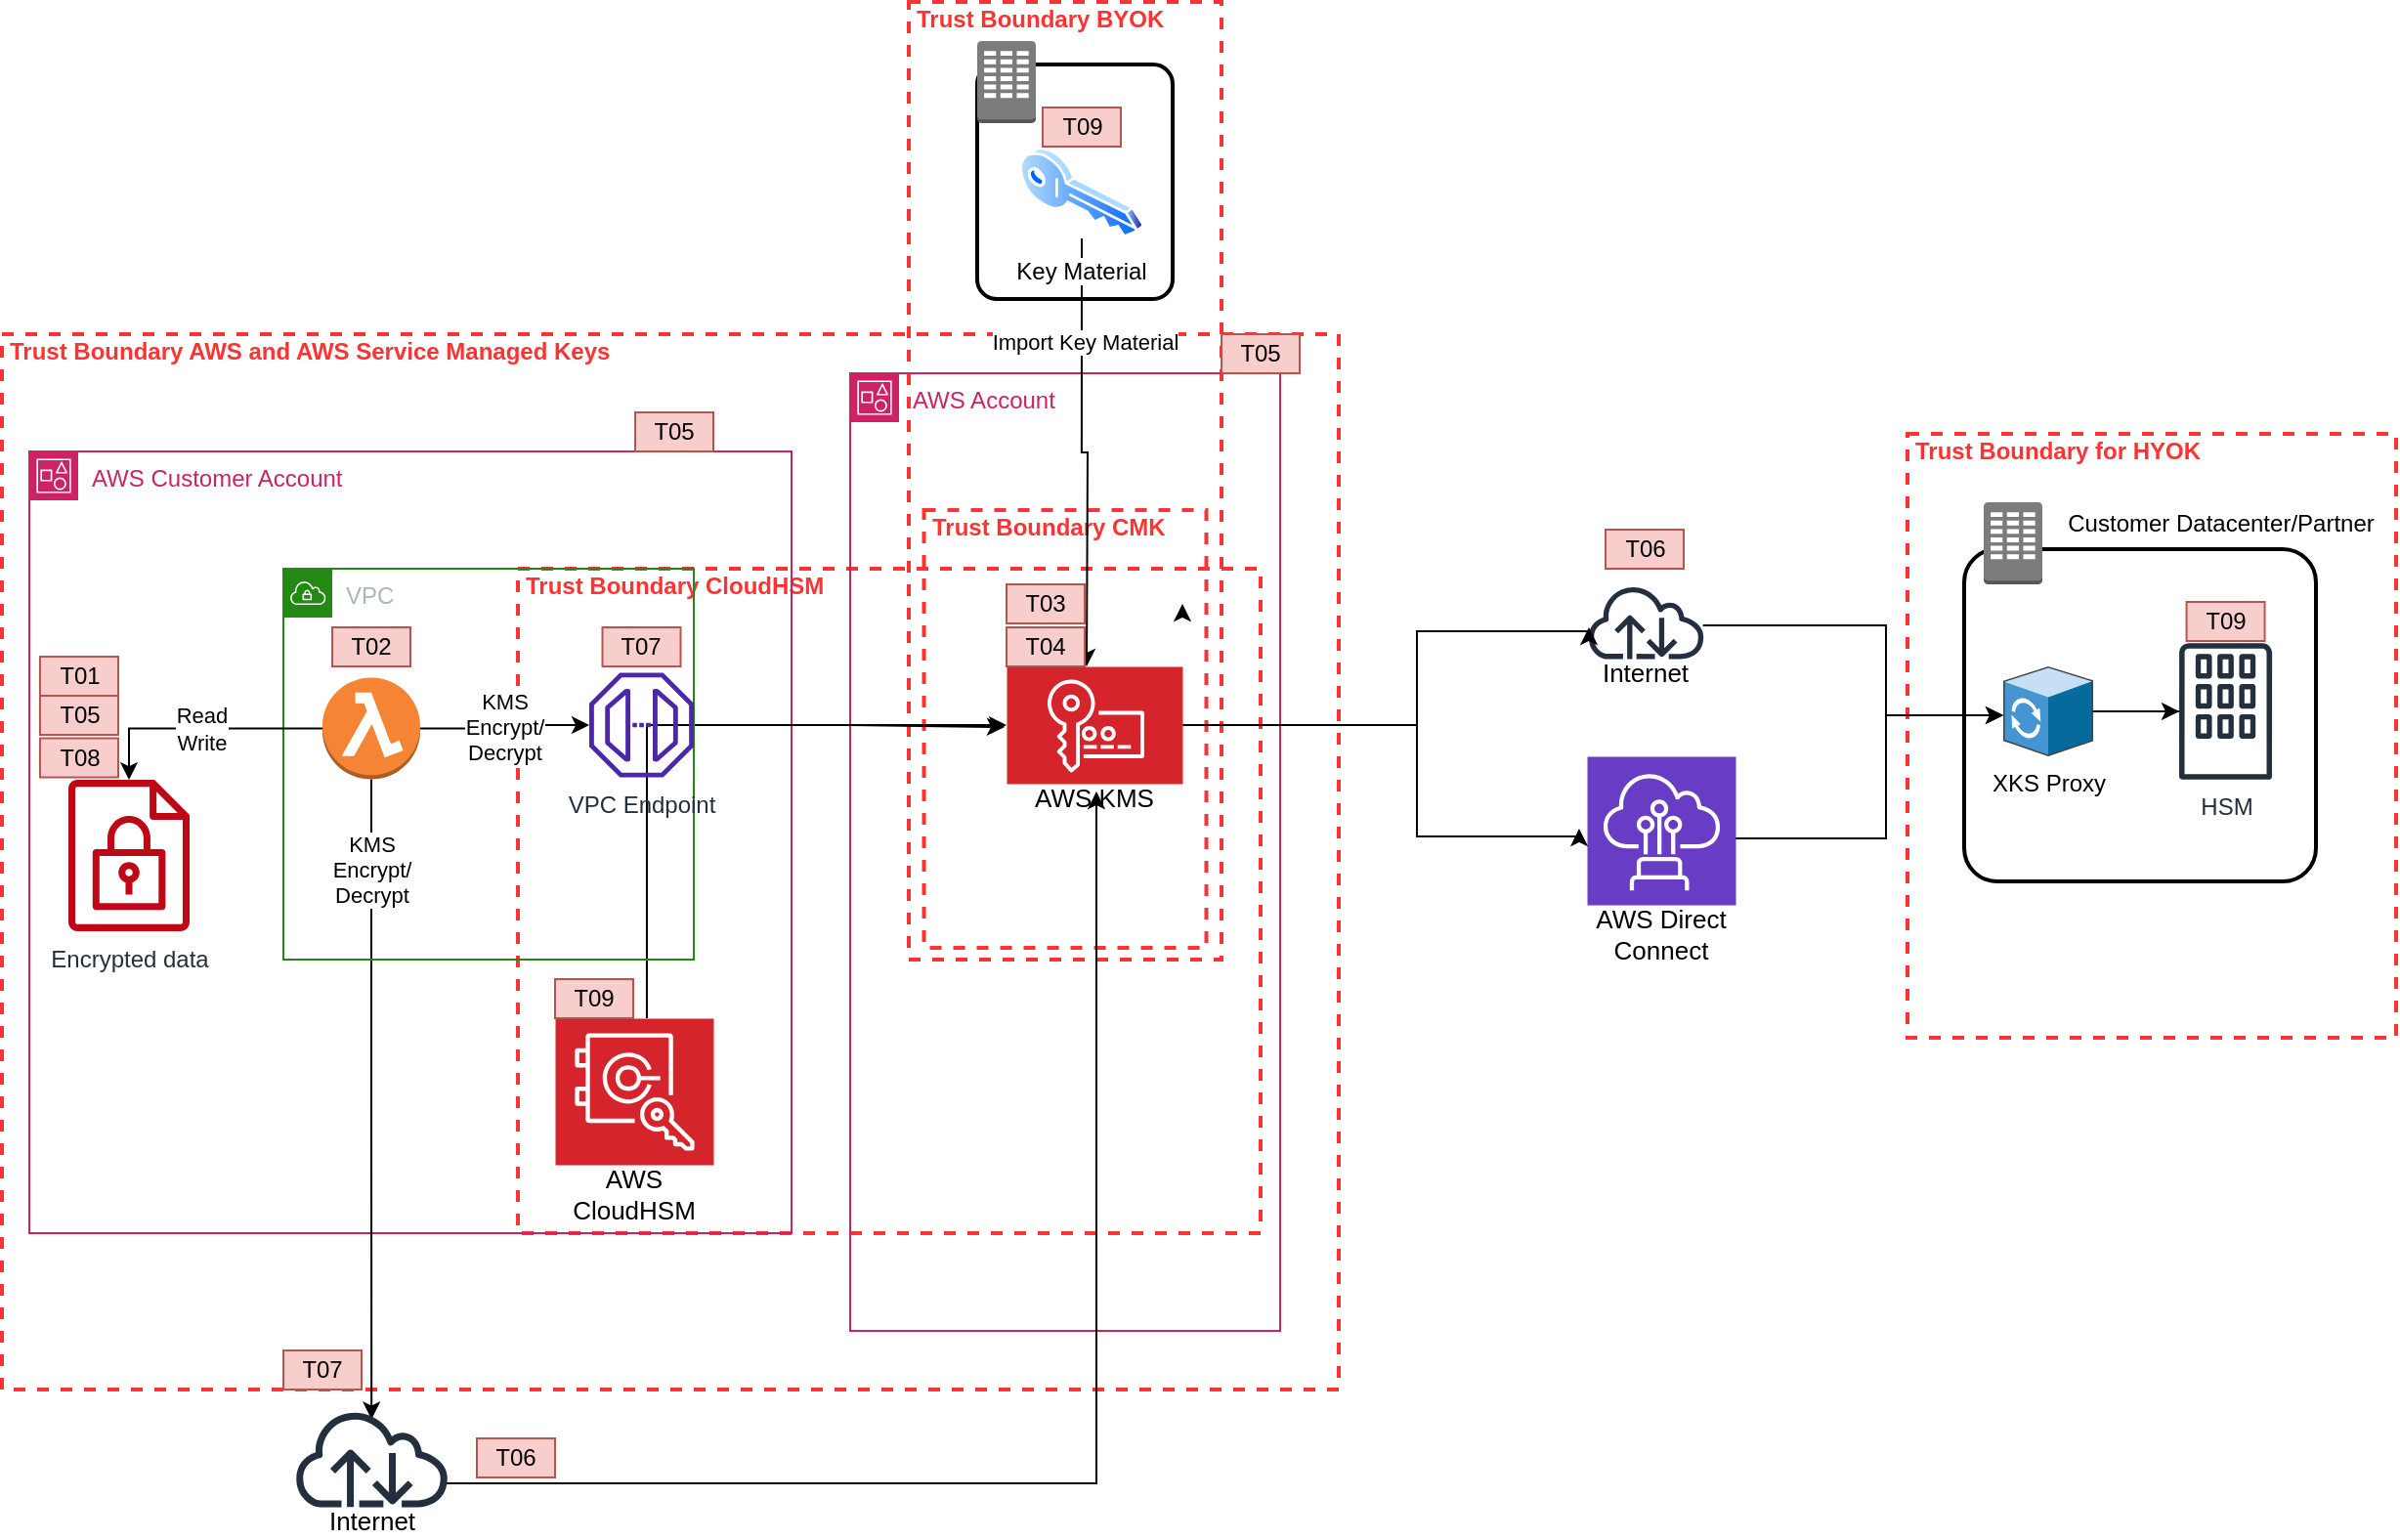 <mxfile version="20.5.1" type="device" pages="8"><diagram id="HAJBGcOeyJCv_t8N_TMA" name="All"><mxGraphModel dx="3346" dy="1739" grid="1" gridSize="10" guides="1" tooltips="1" connect="1" arrows="1" fold="1" page="1" pageScale="1" pageWidth="827" pageHeight="1169" math="0" shadow="0"><root><mxCell id="0"/><mxCell id="1" parent="0"/><mxCell id="FwbxP7K22H-b9BbN9Kk7-302" value="Trust Boundary BYOK" style="html=1;fontColor=#FF3333;fontStyle=1;align=left;verticalAlign=top;spacing=0;labelBorderColor=none;fillColor=none;dashed=1;strokeWidth=2;strokeColor=#FF3333;spacingLeft=4;spacingTop=-3;" vertex="1" parent="1"><mxGeometry x="480" y="90" width="160" height="490" as="geometry"/></mxCell><mxCell id="FwbxP7K22H-b9BbN9Kk7-160" value="Trust Boundary for HYOK" style="html=1;fontColor=#FF3333;fontStyle=1;align=left;verticalAlign=top;spacing=0;labelBorderColor=none;fillColor=none;dashed=1;strokeWidth=2;strokeColor=#FF3333;spacingLeft=4;spacingTop=-3;" vertex="1" parent="1"><mxGeometry x="991" y="311" width="250" height="309" as="geometry"/></mxCell><mxCell id="FwbxP7K22H-b9BbN9Kk7-310" value="" style="rounded=1;arcSize=10;dashed=0;fillColor=none;gradientColor=none;strokeWidth=2;" vertex="1" parent="1"><mxGeometry x="515" y="122" width="100" height="120" as="geometry"/></mxCell><mxCell id="FwbxP7K22H-b9BbN9Kk7-161" value="Trust Boundary AWS and AWS Service Managed Keys" style="html=1;fontColor=#FF3333;fontStyle=1;align=left;verticalAlign=top;spacing=0;labelBorderColor=none;fillColor=none;dashed=1;strokeWidth=2;strokeColor=#FF3333;spacingLeft=4;spacingTop=-3;" vertex="1" parent="1"><mxGeometry x="16" y="260" width="684" height="540" as="geometry"/></mxCell><mxCell id="FwbxP7K22H-b9BbN9Kk7-163" value="Trust Boundary CMK" style="html=1;fontColor=#FF3333;fontStyle=1;align=left;verticalAlign=top;spacing=0;labelBorderColor=none;fillColor=none;dashed=1;strokeWidth=2;strokeColor=#FF3333;spacingLeft=4;spacingTop=-3;" vertex="1" parent="1"><mxGeometry x="487.75" y="350" width="144.5" height="224" as="geometry"/></mxCell><mxCell id="FwbxP7K22H-b9BbN9Kk7-250" value="Trust Boundary CloudHSM" style="html=1;fontColor=#FF3333;fontStyle=1;align=left;verticalAlign=top;spacing=0;labelBorderColor=none;fillColor=none;dashed=1;strokeWidth=2;strokeColor=#FF3333;spacingLeft=4;spacingTop=-3;" vertex="1" parent="1"><mxGeometry x="280" y="380" width="380" height="340" as="geometry"/></mxCell><mxCell id="FwbxP7K22H-b9BbN9Kk7-255" value="" style="edgeStyle=orthogonalEdgeStyle;rounded=0;orthogonalLoop=1;jettySize=auto;html=1;" edge="1" parent="1" source="FwbxP7K22H-b9BbN9Kk7-15" target="FwbxP7K22H-b9BbN9Kk7-263"><mxGeometry relative="1" as="geometry"><Array as="points"><mxPoint x="980" y="409"/><mxPoint x="980" y="455"/></Array></mxGeometry></mxCell><UserObject label="Internet" lucidchartObjectId="Iq7fMTQn63CB" id="FwbxP7K22H-b9BbN9Kk7-15"><mxCell style="html=1;overflow=block;blockSpacing=1;whiteSpace=wrap;shape=mxgraph.aws4.internet;labelPosition=center;verticalLabelPosition=bottom;align=center;verticalAlign=top;pointerEvents=1;fontSize=13;fontColor=default;spacing=0;strokeOpacity=0;fillColor=#232f3e;strokeWidth=1.5;strokeColor=none;" vertex="1" parent="1"><mxGeometry x="827" y="388" width="60" height="38" as="geometry"/></mxCell></UserObject><mxCell id="FwbxP7K22H-b9BbN9Kk7-256" value="" style="edgeStyle=orthogonalEdgeStyle;rounded=0;orthogonalLoop=1;jettySize=auto;html=1;" edge="1" parent="1" source="FwbxP7K22H-b9BbN9Kk7-16" target="FwbxP7K22H-b9BbN9Kk7-263"><mxGeometry relative="1" as="geometry"><Array as="points"><mxPoint x="980" y="518"/><mxPoint x="980" y="455"/></Array></mxGeometry></mxCell><UserObject label="AWS Direct Connect" lucidchartObjectId="DF7frsMr_XXl" id="FwbxP7K22H-b9BbN9Kk7-16"><mxCell style="html=1;overflow=block;blockSpacing=1;whiteSpace=wrap;shape=mxgraph.aws4.resourceIcon;resIcon=mxgraph.aws4.direct_connect;labelPosition=center;verticalLabelPosition=bottom;align=center;verticalAlign=top;strokeColor=#ffffff;pointerEvents=1;fontSize=13;fontColor=default;spacing=0;strokeOpacity=0;fillColor=#693cc5;strokeWidth=1.5;" vertex="1" parent="1"><mxGeometry x="827" y="476" width="76" height="76" as="geometry"/></mxCell></UserObject><mxCell id="FwbxP7K22H-b9BbN9Kk7-35" value="AWS Customer Account" style="points=[[0,0],[0.25,0],[0.5,0],[0.75,0],[1,0],[1,0.25],[1,0.5],[1,0.75],[1,1],[0.75,1],[0.5,1],[0.25,1],[0,1],[0,0.75],[0,0.5],[0,0.25]];outlineConnect=0;gradientColor=none;html=1;whiteSpace=wrap;fontSize=12;fontStyle=0;container=0;pointerEvents=0;collapsible=0;recursiveResize=0;shape=mxgraph.aws4.group;grIcon=mxgraph.aws4.group_account;strokeColor=#CD2264;fillColor=none;verticalAlign=top;align=left;spacingLeft=30;fontColor=#CD2264;dashed=0;" vertex="1" parent="1"><mxGeometry x="30" y="320" width="390" height="400" as="geometry"/></mxCell><mxCell id="FwbxP7K22H-b9BbN9Kk7-46" value="" style="rounded=1;arcSize=10;dashed=0;fillColor=none;gradientColor=none;strokeWidth=2;" vertex="1" parent="1"><mxGeometry x="1020" y="370" width="180" height="170" as="geometry"/></mxCell><mxCell id="FwbxP7K22H-b9BbN9Kk7-47" value="" style="dashed=0;html=1;shape=mxgraph.aws3.corporate_data_center;fillColor=#7D7C7C;gradientColor=none;dashed=0;" vertex="1" parent="1"><mxGeometry x="1030" y="346" width="30" height="42" as="geometry"/></mxCell><mxCell id="FwbxP7K22H-b9BbN9Kk7-304" value="" style="edgeStyle=orthogonalEdgeStyle;rounded=0;orthogonalLoop=1;jettySize=auto;html=1;" edge="1" parent="1" source="FwbxP7K22H-b9BbN9Kk7-48"><mxGeometry relative="1" as="geometry"><mxPoint x="1050.0" y="453" as="targetPoint"/></mxGeometry></mxCell><mxCell id="FwbxP7K22H-b9BbN9Kk7-48" value="HSM" style="sketch=0;outlineConnect=0;fontColor=#232F3E;gradientColor=none;fillColor=#232F3D;strokeColor=none;dashed=0;verticalLabelPosition=bottom;verticalAlign=top;align=center;html=1;fontSize=12;fontStyle=0;aspect=fixed;pointerEvents=1;shape=mxgraph.aws4.corporate_data_center;" vertex="1" parent="1"><mxGeometry x="1130" y="418" width="47.56" height="70" as="geometry"/></mxCell><mxCell id="FwbxP7K22H-b9BbN9Kk7-53" value="AWS Account" style="points=[[0,0],[0.25,0],[0.5,0],[0.75,0],[1,0],[1,0.25],[1,0.5],[1,0.75],[1,1],[0.75,1],[0.5,1],[0.25,1],[0,1],[0,0.75],[0,0.5],[0,0.25]];outlineConnect=0;gradientColor=none;html=1;whiteSpace=wrap;fontSize=12;fontStyle=0;container=0;pointerEvents=0;collapsible=0;recursiveResize=0;shape=mxgraph.aws4.group;grIcon=mxgraph.aws4.group_account;strokeColor=#CD2264;fillColor=none;verticalAlign=top;align=left;spacingLeft=30;fontColor=#CD2264;dashed=0;" vertex="1" parent="1"><mxGeometry x="450" y="280" width="220" height="490" as="geometry"/></mxCell><mxCell id="FwbxP7K22H-b9BbN9Kk7-189" value="T01" style="text;html=1;strokeColor=#b85450;fillColor=#f8cecc;align=center;verticalAlign=middle;whiteSpace=wrap;overflow=hidden;" vertex="1" parent="1"><mxGeometry x="35.5" y="425" width="40" height="20" as="geometry"/></mxCell><mxCell id="FwbxP7K22H-b9BbN9Kk7-242" value="" style="edgeStyle=orthogonalEdgeStyle;rounded=0;orthogonalLoop=1;jettySize=auto;html=1;" edge="1" parent="1" source="FwbxP7K22H-b9BbN9Kk7-237"><mxGeometry relative="1" as="geometry"><mxPoint x="205.1" y="815.25" as="targetPoint"/></mxGeometry></mxCell><mxCell id="FwbxP7K22H-b9BbN9Kk7-288" value="KMS&lt;br&gt;Encrypt/&lt;br&gt;Decrypt" style="edgeLabel;html=1;align=center;verticalAlign=middle;resizable=0;points=[];" vertex="1" connectable="0" parent="FwbxP7K22H-b9BbN9Kk7-242"><mxGeometry x="-0.724" relative="1" as="geometry"><mxPoint as="offset"/></mxGeometry></mxCell><mxCell id="FwbxP7K22H-b9BbN9Kk7-257" value="T06" style="text;html=1;strokeColor=#b85450;fillColor=#f8cecc;align=center;verticalAlign=middle;whiteSpace=wrap;overflow=hidden;" vertex="1" parent="1"><mxGeometry x="836.5" y="360" width="40" height="20" as="geometry"/></mxCell><mxCell id="FwbxP7K22H-b9BbN9Kk7-258" value="T06" style="text;html=1;strokeColor=#b85450;fillColor=#f8cecc;align=center;verticalAlign=middle;whiteSpace=wrap;overflow=hidden;" vertex="1" parent="1"><mxGeometry x="259" y="825" width="40" height="20" as="geometry"/></mxCell><mxCell id="FwbxP7K22H-b9BbN9Kk7-262" value="T07" style="text;html=1;strokeColor=#b85450;fillColor=#f8cecc;align=center;verticalAlign=middle;whiteSpace=wrap;overflow=hidden;" vertex="1" parent="1"><mxGeometry x="160" y="780" width="40" height="20" as="geometry"/></mxCell><mxCell id="FwbxP7K22H-b9BbN9Kk7-264" value="" style="edgeStyle=orthogonalEdgeStyle;rounded=0;orthogonalLoop=1;jettySize=auto;html=1;" edge="1" parent="1" source="FwbxP7K22H-b9BbN9Kk7-263" target="FwbxP7K22H-b9BbN9Kk7-48"><mxGeometry relative="1" as="geometry"/></mxCell><mxCell id="FwbxP7K22H-b9BbN9Kk7-263" value="XKS Proxy" style="shadow=0;dashed=0;html=1;labelPosition=center;verticalLabelPosition=bottom;verticalAlign=top;align=center;outlineConnect=0;shape=mxgraph.veeam.3d.proxy;" vertex="1" parent="1"><mxGeometry x="1040" y="430" width="46" height="46" as="geometry"/></mxCell><mxCell id="FwbxP7K22H-b9BbN9Kk7-278" value="" style="edgeStyle=orthogonalEdgeStyle;rounded=0;orthogonalLoop=1;jettySize=auto;html=1;entryX=-0.011;entryY=0.517;entryDx=0;entryDy=0;entryPerimeter=0;" edge="1" parent="1" source="FwbxP7K22H-b9BbN9Kk7-235" target="FwbxP7K22H-b9BbN9Kk7-54"><mxGeometry relative="1" as="geometry"><mxPoint x="435" y="466" as="targetPoint"/></mxGeometry></mxCell><mxCell id="FwbxP7K22H-b9BbN9Kk7-280" value="T08" style="text;html=1;strokeColor=#b85450;fillColor=#f8cecc;align=center;verticalAlign=middle;whiteSpace=wrap;overflow=hidden;" vertex="1" parent="1"><mxGeometry x="35.5" y="466.75" width="40" height="20" as="geometry"/></mxCell><mxCell id="psBKA1MQJdhxtoCFr0Y6-3" value="" style="edgeStyle=orthogonalEdgeStyle;rounded=0;orthogonalLoop=1;jettySize=auto;html=1;startArrow=none;startFill=0;endArrow=classic;endFill=1;exitX=0.992;exitY=0.76;exitDx=0;exitDy=0;exitPerimeter=0;entryX=0.511;entryY=1.067;entryDx=0;entryDy=0;entryPerimeter=0;" edge="1" parent="1" source="FwbxP7K22H-b9BbN9Kk7-287" target="FwbxP7K22H-b9BbN9Kk7-54"><mxGeometry relative="1" as="geometry"/></mxCell><UserObject label="Internet" lucidchartObjectId="Iq7fMTQn63CB" id="FwbxP7K22H-b9BbN9Kk7-287"><mxCell style="html=1;overflow=block;blockSpacing=1;whiteSpace=wrap;shape=mxgraph.aws4.internet;labelPosition=center;verticalLabelPosition=bottom;align=center;verticalAlign=top;pointerEvents=1;fontSize=13;fontColor=default;spacing=0;strokeOpacity=0;fillColor=#232f3e;strokeWidth=1.5;strokeColor=none;" vertex="1" parent="1"><mxGeometry x="162.5" y="810" width="85" height="50" as="geometry"/></mxCell></UserObject><mxCell id="FwbxP7K22H-b9BbN9Kk7-327" value="" style="edgeStyle=orthogonalEdgeStyle;rounded=0;orthogonalLoop=1;jettySize=auto;html=1;entryX=0.006;entryY=0.579;entryDx=0;entryDy=0;entryPerimeter=0;" edge="1" parent="1" source="FwbxP7K22H-b9BbN9Kk7-54" target="FwbxP7K22H-b9BbN9Kk7-15"><mxGeometry relative="1" as="geometry"><mxPoint x="685" y="460" as="targetPoint"/><Array as="points"><mxPoint x="740" y="460"/><mxPoint x="740" y="412"/></Array></mxGeometry></mxCell><mxCell id="FwbxP7K22H-b9BbN9Kk7-329" value="" style="edgeStyle=orthogonalEdgeStyle;rounded=0;orthogonalLoop=1;jettySize=auto;html=1;entryX=-0.053;entryY=0.487;entryDx=0;entryDy=0;entryPerimeter=0;" edge="1" parent="1" source="FwbxP7K22H-b9BbN9Kk7-54" target="FwbxP7K22H-b9BbN9Kk7-16"><mxGeometry relative="1" as="geometry"><mxPoint x="887" y="505.75" as="targetPoint"/><Array as="points"><mxPoint x="740" y="460"/><mxPoint x="740" y="517"/></Array></mxGeometry></mxCell><mxCell id="FwbxP7K22H-b9BbN9Kk7-336" value="" style="edgeStyle=orthogonalEdgeStyle;rounded=0;orthogonalLoop=1;jettySize=auto;html=1;entryX=0.58;entryY=0;entryDx=0;entryDy=0;entryPerimeter=0;startArrow=classic;startFill=1;endArrow=none;endFill=0;" edge="1" parent="1" source="FwbxP7K22H-b9BbN9Kk7-54" target="FwbxP7K22H-b9BbN9Kk7-156"><mxGeometry relative="1" as="geometry"><mxPoint x="575" y="570" as="targetPoint"/></mxGeometry></mxCell><UserObject label="AWS KMS" lucidchartObjectId="l05fWOnAs3Wd" id="FwbxP7K22H-b9BbN9Kk7-54"><mxCell style="html=1;overflow=block;blockSpacing=1;whiteSpace=wrap;shape=mxgraph.aws4.resourceIcon;resIcon=mxgraph.aws4.key_management_service;labelPosition=center;verticalLabelPosition=bottom;align=center;verticalAlign=top;strokeColor=#ffffff;pointerEvents=1;fontSize=13;fontColor=default;spacing=0;strokeOpacity=0;fillColor=#d6242d;strokeWidth=1.5;" vertex="1" parent="1"><mxGeometry x="530" y="430" width="90" height="60" as="geometry"/></mxCell></UserObject><UserObject label="AWS CloudHSM" lucidchartObjectId="RZ5fiD4nOX~0" id="FwbxP7K22H-b9BbN9Kk7-156"><mxCell style="html=1;overflow=block;blockSpacing=1;whiteSpace=wrap;shape=mxgraph.aws4.resourceIcon;resIcon=mxgraph.aws4.cloudhsm;labelPosition=center;verticalLabelPosition=bottom;align=center;verticalAlign=top;strokeColor=#ffffff;pointerEvents=1;fontSize=13;fontColor=default;spacing=0;strokeOpacity=0;fillColor=#d6242d;strokeWidth=1.5;" vertex="1" parent="1"><mxGeometry x="299" y="610" width="81" height="75" as="geometry"/></mxCell></UserObject><mxCell id="FwbxP7K22H-b9BbN9Kk7-71" value="Encrypted data" style="sketch=0;outlineConnect=0;fontColor=#232F3E;gradientColor=none;fillColor=#BF0816;strokeColor=none;dashed=0;verticalLabelPosition=bottom;verticalAlign=top;align=center;html=1;fontSize=12;fontStyle=0;aspect=fixed;pointerEvents=1;shape=mxgraph.aws4.encrypted_data;" vertex="1" parent="1"><mxGeometry x="50" y="487.75" width="62" height="78" as="geometry"/></mxCell><mxCell id="FwbxP7K22H-b9BbN9Kk7-234" value="VPC" style="points=[[0,0],[0.25,0],[0.5,0],[0.75,0],[1,0],[1,0.25],[1,0.5],[1,0.75],[1,1],[0.75,1],[0.5,1],[0.25,1],[0,1],[0,0.75],[0,0.5],[0,0.25]];outlineConnect=0;gradientColor=none;html=1;whiteSpace=wrap;fontSize=12;fontStyle=0;container=0;pointerEvents=0;collapsible=0;recursiveResize=0;shape=mxgraph.aws4.group;grIcon=mxgraph.aws4.group_vpc;strokeColor=#248814;fillColor=none;verticalAlign=top;align=left;spacingLeft=30;fontColor=#AAB7B8;dashed=0;" vertex="1" parent="1"><mxGeometry x="160" y="380" width="210" height="200" as="geometry"/></mxCell><mxCell id="FwbxP7K22H-b9BbN9Kk7-238" value="Read&lt;br&gt;Write" style="edgeStyle=orthogonalEdgeStyle;rounded=0;orthogonalLoop=1;jettySize=auto;html=1;" edge="1" parent="1" source="FwbxP7K22H-b9BbN9Kk7-237" target="FwbxP7K22H-b9BbN9Kk7-71"><mxGeometry relative="1" as="geometry"/></mxCell><mxCell id="FwbxP7K22H-b9BbN9Kk7-235" value="VPC Endpoint" style="sketch=0;outlineConnect=0;fontColor=#232F3E;gradientColor=none;fillColor=#4D27AA;strokeColor=none;dashed=0;verticalLabelPosition=bottom;verticalAlign=top;align=center;html=1;fontSize=12;fontStyle=0;aspect=fixed;pointerEvents=1;shape=mxgraph.aws4.endpoint;" vertex="1" parent="1"><mxGeometry x="316.5" y="433.25" width="53.5" height="53.5" as="geometry"/></mxCell><mxCell id="FwbxP7K22H-b9BbN9Kk7-239" value="KMS&lt;br&gt;Encrypt/&lt;br&gt;Decrypt" style="edgeStyle=orthogonalEdgeStyle;rounded=0;orthogonalLoop=1;jettySize=auto;html=1;" edge="1" parent="1" source="FwbxP7K22H-b9BbN9Kk7-237" target="FwbxP7K22H-b9BbN9Kk7-235"><mxGeometry relative="1" as="geometry"/></mxCell><mxCell id="FwbxP7K22H-b9BbN9Kk7-237" value="" style="outlineConnect=0;dashed=0;verticalLabelPosition=bottom;verticalAlign=top;align=center;html=1;shape=mxgraph.aws3.lambda_function;fillColor=#F58534;gradientColor=none;" vertex="1" parent="1"><mxGeometry x="180" y="435.75" width="50" height="52" as="geometry"/></mxCell><mxCell id="FwbxP7K22H-b9BbN9Kk7-282" value="T07" style="text;html=1;strokeColor=#b85450;fillColor=#f8cecc;align=center;verticalAlign=middle;whiteSpace=wrap;overflow=hidden;" vertex="1" parent="1"><mxGeometry x="323.25" y="410" width="40" height="20" as="geometry"/></mxCell><mxCell id="FwbxP7K22H-b9BbN9Kk7-292" value="T02" style="text;html=1;strokeColor=#b85450;fillColor=#f8cecc;align=center;verticalAlign=middle;whiteSpace=wrap;overflow=hidden;" vertex="1" parent="1"><mxGeometry x="185" y="410" width="40" height="20" as="geometry"/></mxCell><mxCell id="FwbxP7K22H-b9BbN9Kk7-293" value="T03" style="text;html=1;strokeColor=#b85450;fillColor=#f8cecc;align=center;verticalAlign=middle;whiteSpace=wrap;overflow=hidden;" vertex="1" parent="1"><mxGeometry x="530" y="388" width="40" height="20" as="geometry"/></mxCell><mxCell id="FwbxP7K22H-b9BbN9Kk7-295" value="T05" style="text;html=1;strokeColor=#b85450;fillColor=#f8cecc;align=center;verticalAlign=middle;whiteSpace=wrap;overflow=hidden;" vertex="1" parent="1"><mxGeometry x="35.5" y="445" width="40" height="20" as="geometry"/></mxCell><mxCell id="FwbxP7K22H-b9BbN9Kk7-300" value="T09" style="text;html=1;strokeColor=#b85450;fillColor=#f8cecc;align=center;verticalAlign=middle;whiteSpace=wrap;overflow=hidden;" vertex="1" parent="1"><mxGeometry x="1133.78" y="397" width="40" height="20" as="geometry"/></mxCell><mxCell id="FwbxP7K22H-b9BbN9Kk7-322" value="" style="edgeStyle=orthogonalEdgeStyle;rounded=0;orthogonalLoop=1;jettySize=auto;html=1;" edge="1" parent="1" source="FwbxP7K22H-b9BbN9Kk7-301"><mxGeometry relative="1" as="geometry"><mxPoint x="571" y="430" as="targetPoint"/></mxGeometry></mxCell><mxCell id="FwbxP7K22H-b9BbN9Kk7-337" value="Import Key Material" style="edgeLabel;html=1;align=center;verticalAlign=middle;resizable=0;points=[];" vertex="1" connectable="0" parent="FwbxP7K22H-b9BbN9Kk7-322"><mxGeometry x="-0.521" y="1" relative="1" as="geometry"><mxPoint as="offset"/></mxGeometry></mxCell><mxCell id="FwbxP7K22H-b9BbN9Kk7-301" value="Key Material" style="aspect=fixed;perimeter=ellipsePerimeter;html=1;align=center;shadow=0;dashed=0;spacingTop=3;image;image=img/lib/active_directory/key.svg;" vertex="1" parent="1"><mxGeometry x="536.74" y="164" width="63.51" height="47" as="geometry"/></mxCell><mxCell id="FwbxP7K22H-b9BbN9Kk7-305" value="" style="dashed=0;html=1;shape=mxgraph.aws3.corporate_data_center;fillColor=#7D7C7C;gradientColor=none;dashed=0;" vertex="1" parent="1"><mxGeometry x="515" y="110" width="30" height="42" as="geometry"/></mxCell><mxCell id="FwbxP7K22H-b9BbN9Kk7-311" value="Customer Datacenter/Partner" style="text;html=1;align=center;verticalAlign=middle;resizable=0;points=[];autosize=1;strokeColor=none;fillColor=none;" vertex="1" parent="1"><mxGeometry x="1061" y="342" width="180" height="30" as="geometry"/></mxCell><mxCell id="FwbxP7K22H-b9BbN9Kk7-312" value="T09" style="text;html=1;strokeColor=#b85450;fillColor=#f8cecc;align=center;verticalAlign=middle;whiteSpace=wrap;overflow=hidden;" vertex="1" parent="1"><mxGeometry x="548.5" y="144" width="40" height="20" as="geometry"/></mxCell><mxCell id="FwbxP7K22H-b9BbN9Kk7-316" value="T09" style="text;html=1;strokeColor=#b85450;fillColor=#f8cecc;align=center;verticalAlign=middle;whiteSpace=wrap;overflow=hidden;" vertex="1" parent="1"><mxGeometry x="299" y="590" width="40" height="20" as="geometry"/></mxCell><mxCell id="FwbxP7K22H-b9BbN9Kk7-331" value="T05" style="text;html=1;strokeColor=#b85450;fillColor=#f8cecc;align=center;verticalAlign=middle;whiteSpace=wrap;overflow=hidden;" vertex="1" parent="1"><mxGeometry x="340" y="300" width="40" height="20" as="geometry"/></mxCell><mxCell id="FwbxP7K22H-b9BbN9Kk7-332" value="T05" style="text;html=1;strokeColor=#b85450;fillColor=#f8cecc;align=center;verticalAlign=middle;whiteSpace=wrap;overflow=hidden;" vertex="1" parent="1"><mxGeometry x="640" y="260" width="40" height="20" as="geometry"/></mxCell><mxCell id="FwbxP7K22H-b9BbN9Kk7-338" value="T04" style="text;html=1;strokeColor=#b85450;fillColor=#f8cecc;align=center;verticalAlign=middle;whiteSpace=wrap;overflow=hidden;" vertex="1" parent="1"><mxGeometry x="530" y="410" width="40" height="20" as="geometry"/></mxCell><mxCell id="FwbxP7K22H-b9BbN9Kk7-339" style="edgeStyle=orthogonalEdgeStyle;rounded=0;orthogonalLoop=1;jettySize=auto;html=1;exitX=1;exitY=0.5;exitDx=0;exitDy=0;entryX=1;entryY=0.75;entryDx=0;entryDy=0;startArrow=classic;startFill=1;endArrow=none;endFill=0;" edge="1" parent="1"><mxGeometry relative="1" as="geometry"><mxPoint x="620" y="398" as="sourcePoint"/><mxPoint x="620" y="403" as="targetPoint"/></mxGeometry></mxCell></root></mxGraphModel></diagram><diagram id="SG6H6GkP0Nvhiuds6rdE" name="AWS Managed"><mxGraphModel dx="3346" dy="1739" grid="1" gridSize="10" guides="1" tooltips="1" connect="1" arrows="1" fold="1" page="1" pageScale="1" pageWidth="827" pageHeight="1169" math="0" shadow="0"><root><mxCell id="0"/><mxCell id="1" parent="0"/><mxCell id="Q-CZR5-VAIAFBRmom-fc-27" value="Trust Boundary" style="html=1;fontColor=#FF3333;fontStyle=1;align=left;verticalAlign=top;spacing=0;labelBorderColor=none;fillColor=none;dashed=1;strokeWidth=2;strokeColor=#FF3333;spacingLeft=4;spacingTop=-3;" vertex="1" parent="1"><mxGeometry x="10" y="160" width="710" height="740" as="geometry"/></mxCell><mxCell id="Q-CZR5-VAIAFBRmom-fc-2" value="AWS Account" style="points=[[0,0],[0.25,0],[0.5,0],[0.75,0],[1,0],[1,0.25],[1,0.5],[1,0.75],[1,1],[0.75,1],[0.5,1],[0.25,1],[0,1],[0,0.75],[0,0.5],[0,0.25]];outlineConnect=0;gradientColor=none;html=1;whiteSpace=wrap;fontSize=12;fontStyle=0;container=0;pointerEvents=0;collapsible=0;recursiveResize=0;shape=mxgraph.aws4.group;grIcon=mxgraph.aws4.group_account;strokeColor=#CD2264;fillColor=none;verticalAlign=top;align=left;spacingLeft=30;fontColor=#CD2264;dashed=0;" vertex="1" parent="1"><mxGeometry x="450" y="280" width="220" height="490" as="geometry"/></mxCell><mxCell id="Q-CZR5-VAIAFBRmom-fc-3" value="" style="edgeStyle=orthogonalEdgeStyle;rounded=0;orthogonalLoop=1;jettySize=auto;html=1;" edge="1" parent="1" source="Q-CZR5-VAIAFBRmom-fc-16"><mxGeometry relative="1" as="geometry"><mxPoint x="205.1" y="815.25" as="targetPoint"/></mxGeometry></mxCell><mxCell id="Q-CZR5-VAIAFBRmom-fc-4" value="KMS&lt;br&gt;Encrypt/&lt;br&gt;Decrypt" style="edgeLabel;html=1;align=center;verticalAlign=middle;resizable=0;points=[];" vertex="1" connectable="0" parent="Q-CZR5-VAIAFBRmom-fc-3"><mxGeometry x="-0.724" relative="1" as="geometry"><mxPoint as="offset"/></mxGeometry></mxCell><mxCell id="Q-CZR5-VAIAFBRmom-fc-5" value="T06" style="text;html=1;strokeColor=#b85450;fillColor=#f8cecc;align=center;verticalAlign=middle;whiteSpace=wrap;overflow=hidden;" vertex="1" parent="1"><mxGeometry x="259" y="825" width="40" height="20" as="geometry"/></mxCell><mxCell id="Q-CZR5-VAIAFBRmom-fc-6" value="T07" style="text;html=1;strokeColor=#b85450;fillColor=#f8cecc;align=center;verticalAlign=middle;whiteSpace=wrap;overflow=hidden;" vertex="1" parent="1"><mxGeometry x="160" y="780" width="40" height="20" as="geometry"/></mxCell><mxCell id="Q-CZR5-VAIAFBRmom-fc-7" value="" style="edgeStyle=orthogonalEdgeStyle;rounded=0;orthogonalLoop=1;jettySize=auto;html=1;entryX=-0.011;entryY=0.517;entryDx=0;entryDy=0;entryPerimeter=0;" edge="1" parent="1" source="Q-CZR5-VAIAFBRmom-fc-14" target="Q-CZR5-VAIAFBRmom-fc-10"><mxGeometry relative="1" as="geometry"><mxPoint x="435" y="466" as="targetPoint"/></mxGeometry></mxCell><mxCell id="Q-CZR5-VAIAFBRmom-fc-8" value="" style="edgeStyle=orthogonalEdgeStyle;rounded=0;orthogonalLoop=1;jettySize=auto;html=1;startArrow=none;startFill=0;endArrow=classic;endFill=1;exitX=0.992;exitY=0.76;exitDx=0;exitDy=0;exitPerimeter=0;entryX=0.511;entryY=1.067;entryDx=0;entryDy=0;entryPerimeter=0;" edge="1" parent="1" source="Q-CZR5-VAIAFBRmom-fc-9" target="Q-CZR5-VAIAFBRmom-fc-10"><mxGeometry relative="1" as="geometry"/></mxCell><UserObject label="Internet" lucidchartObjectId="Iq7fMTQn63CB" id="Q-CZR5-VAIAFBRmom-fc-9"><mxCell style="html=1;overflow=block;blockSpacing=1;whiteSpace=wrap;shape=mxgraph.aws4.internet;labelPosition=center;verticalLabelPosition=bottom;align=center;verticalAlign=top;pointerEvents=1;fontSize=13;fontColor=default;spacing=0;strokeOpacity=0;fillColor=#232f3e;strokeWidth=1.5;strokeColor=none;" vertex="1" parent="1"><mxGeometry x="162.5" y="810" width="85" height="50" as="geometry"/></mxCell></UserObject><UserObject label="AWS KMS" lucidchartObjectId="l05fWOnAs3Wd" id="Q-CZR5-VAIAFBRmom-fc-10"><mxCell style="html=1;overflow=block;blockSpacing=1;whiteSpace=wrap;shape=mxgraph.aws4.resourceIcon;resIcon=mxgraph.aws4.key_management_service;labelPosition=center;verticalLabelPosition=bottom;align=center;verticalAlign=top;strokeColor=#ffffff;pointerEvents=1;fontSize=13;fontColor=default;spacing=0;strokeOpacity=0;fillColor=#d6242d;strokeWidth=1.5;" vertex="1" parent="1"><mxGeometry x="530" y="430" width="90" height="60" as="geometry"/></mxCell></UserObject><mxCell id="Q-CZR5-VAIAFBRmom-fc-11" value="Encrypted data" style="sketch=0;outlineConnect=0;fontColor=#232F3E;gradientColor=none;fillColor=#BF0816;strokeColor=none;dashed=0;verticalLabelPosition=bottom;verticalAlign=top;align=center;html=1;fontSize=12;fontStyle=0;aspect=fixed;pointerEvents=1;shape=mxgraph.aws4.encrypted_data;" vertex="1" parent="1"><mxGeometry x="50" y="487.75" width="62" height="78" as="geometry"/></mxCell><mxCell id="Q-CZR5-VAIAFBRmom-fc-12" value="VPC" style="points=[[0,0],[0.25,0],[0.5,0],[0.75,0],[1,0],[1,0.25],[1,0.5],[1,0.75],[1,1],[0.75,1],[0.5,1],[0.25,1],[0,1],[0,0.75],[0,0.5],[0,0.25]];outlineConnect=0;gradientColor=none;html=1;whiteSpace=wrap;fontSize=12;fontStyle=0;container=0;pointerEvents=0;collapsible=0;recursiveResize=0;shape=mxgraph.aws4.group;grIcon=mxgraph.aws4.group_vpc;strokeColor=#248814;fillColor=none;verticalAlign=top;align=left;spacingLeft=30;fontColor=#AAB7B8;dashed=0;" vertex="1" parent="1"><mxGeometry x="160" y="380" width="210" height="200" as="geometry"/></mxCell><mxCell id="Q-CZR5-VAIAFBRmom-fc-13" value="Read&lt;br&gt;Write" style="edgeStyle=orthogonalEdgeStyle;rounded=0;orthogonalLoop=1;jettySize=auto;html=1;" edge="1" parent="1" source="Q-CZR5-VAIAFBRmom-fc-16" target="Q-CZR5-VAIAFBRmom-fc-11"><mxGeometry relative="1" as="geometry"/></mxCell><mxCell id="Q-CZR5-VAIAFBRmom-fc-14" value="VPC Endpoint" style="sketch=0;outlineConnect=0;fontColor=#232F3E;gradientColor=none;fillColor=#4D27AA;strokeColor=none;dashed=0;verticalLabelPosition=bottom;verticalAlign=top;align=center;html=1;fontSize=12;fontStyle=0;aspect=fixed;pointerEvents=1;shape=mxgraph.aws4.endpoint;" vertex="1" parent="1"><mxGeometry x="316.5" y="433.25" width="53.5" height="53.5" as="geometry"/></mxCell><mxCell id="Q-CZR5-VAIAFBRmom-fc-15" value="KMS&lt;br&gt;Encrypt/&lt;br&gt;Decrypt" style="edgeStyle=orthogonalEdgeStyle;rounded=0;orthogonalLoop=1;jettySize=auto;html=1;" edge="1" parent="1" source="Q-CZR5-VAIAFBRmom-fc-16" target="Q-CZR5-VAIAFBRmom-fc-14"><mxGeometry relative="1" as="geometry"/></mxCell><mxCell id="Q-CZR5-VAIAFBRmom-fc-16" value="" style="outlineConnect=0;dashed=0;verticalLabelPosition=bottom;verticalAlign=top;align=center;html=1;shape=mxgraph.aws3.lambda_function;fillColor=#F58534;gradientColor=none;" vertex="1" parent="1"><mxGeometry x="180" y="435.75" width="50" height="52" as="geometry"/></mxCell><mxCell id="Q-CZR5-VAIAFBRmom-fc-17" value="T07" style="text;html=1;strokeColor=#b85450;fillColor=#f8cecc;align=center;verticalAlign=middle;whiteSpace=wrap;overflow=hidden;" vertex="1" parent="1"><mxGeometry x="323.25" y="410" width="40" height="20" as="geometry"/></mxCell><mxCell id="Q-CZR5-VAIAFBRmom-fc-18" value="T02" style="text;html=1;strokeColor=#b85450;fillColor=#f8cecc;align=center;verticalAlign=middle;whiteSpace=wrap;overflow=hidden;" vertex="1" parent="1"><mxGeometry x="185" y="410" width="40" height="20" as="geometry"/></mxCell><mxCell id="Q-CZR5-VAIAFBRmom-fc-19" value="T03" style="text;html=1;strokeColor=#b85450;fillColor=#f8cecc;align=center;verticalAlign=middle;whiteSpace=wrap;overflow=hidden;" vertex="1" parent="1"><mxGeometry x="530" y="388" width="40" height="20" as="geometry"/></mxCell><mxCell id="Q-CZR5-VAIAFBRmom-fc-20" value="T05" style="text;html=1;strokeColor=#b85450;fillColor=#f8cecc;align=center;verticalAlign=middle;whiteSpace=wrap;overflow=hidden;" vertex="1" parent="1"><mxGeometry x="340" y="300" width="40" height="20" as="geometry"/></mxCell><mxCell id="Q-CZR5-VAIAFBRmom-fc-21" value="T05" style="text;html=1;strokeColor=#b85450;fillColor=#f8cecc;align=center;verticalAlign=middle;whiteSpace=wrap;overflow=hidden;" vertex="1" parent="1"><mxGeometry x="640" y="260" width="40" height="20" as="geometry"/></mxCell><mxCell id="Q-CZR5-VAIAFBRmom-fc-22" value="T04" style="text;html=1;strokeColor=#b85450;fillColor=#f8cecc;align=center;verticalAlign=middle;whiteSpace=wrap;overflow=hidden;" vertex="1" parent="1"><mxGeometry x="530" y="410" width="40" height="20" as="geometry"/></mxCell><mxCell id="Q-CZR5-VAIAFBRmom-fc-23" style="edgeStyle=orthogonalEdgeStyle;rounded=0;orthogonalLoop=1;jettySize=auto;html=1;exitX=1;exitY=0.5;exitDx=0;exitDy=0;entryX=1;entryY=0.75;entryDx=0;entryDy=0;startArrow=classic;startFill=1;endArrow=none;endFill=0;" edge="1" parent="1"><mxGeometry relative="1" as="geometry"><mxPoint x="620" y="398" as="sourcePoint"/><mxPoint x="620" y="403" as="targetPoint"/></mxGeometry></mxCell><mxCell id="Q-CZR5-VAIAFBRmom-fc-24" value="AWS Customer Account" style="points=[[0,0],[0.25,0],[0.5,0],[0.75,0],[1,0],[1,0.25],[1,0.5],[1,0.75],[1,1],[0.75,1],[0.5,1],[0.25,1],[0,1],[0,0.75],[0,0.5],[0,0.25]];outlineConnect=0;gradientColor=none;html=1;whiteSpace=wrap;fontSize=12;fontStyle=0;container=0;pointerEvents=0;collapsible=0;recursiveResize=0;shape=mxgraph.aws4.group;grIcon=mxgraph.aws4.group_account;strokeColor=#CD2264;fillColor=none;verticalAlign=top;align=left;spacingLeft=30;fontColor=#CD2264;dashed=0;" vertex="1" parent="1"><mxGeometry x="24" y="320" width="390" height="400" as="geometry"/></mxCell><mxCell id="Q-CZR5-VAIAFBRmom-fc-25" value="T01" style="text;html=1;strokeColor=#b85450;fillColor=#f8cecc;align=center;verticalAlign=middle;whiteSpace=wrap;overflow=hidden;" vertex="1" parent="1"><mxGeometry x="35.5" y="446.75" width="40" height="20" as="geometry"/></mxCell><mxCell id="Q-CZR5-VAIAFBRmom-fc-26" value="T08" style="text;html=1;strokeColor=#b85450;fillColor=#f8cecc;align=center;verticalAlign=middle;whiteSpace=wrap;overflow=hidden;" vertex="1" parent="1"><mxGeometry x="35.5" y="466.75" width="40" height="20" as="geometry"/></mxCell></root></mxGraphModel></diagram><diagram id="aO4L7ewgqW4-4QUdH2ZK" name="AWS CMK"><mxGraphModel dx="3346" dy="1739" grid="1" gridSize="10" guides="1" tooltips="1" connect="1" arrows="1" fold="1" page="1" pageScale="1" pageWidth="827" pageHeight="1169" math="0" shadow="0"><root><mxCell id="0"/><mxCell id="1" parent="0"/><mxCell id="zP96Ck89NBsOAPh_ycxf-1" value="Trust Boundary" style="html=1;fontColor=#FF3333;fontStyle=1;align=left;verticalAlign=top;spacing=0;labelBorderColor=none;fillColor=none;dashed=1;strokeWidth=2;strokeColor=#FF3333;spacingLeft=4;spacingTop=-3;" vertex="1" parent="1"><mxGeometry x="30" y="350" width="370" height="270" as="geometry"/></mxCell><mxCell id="zP96Ck89NBsOAPh_ycxf-2" value="AWS Account" style="points=[[0,0],[0.25,0],[0.5,0],[0.75,0],[1,0],[1,0.25],[1,0.5],[1,0.75],[1,1],[0.75,1],[0.5,1],[0.25,1],[0,1],[0,0.75],[0,0.5],[0,0.25]];outlineConnect=0;gradientColor=none;html=1;whiteSpace=wrap;fontSize=12;fontStyle=0;container=0;pointerEvents=0;collapsible=0;recursiveResize=0;shape=mxgraph.aws4.group;grIcon=mxgraph.aws4.group_account;strokeColor=#CD2264;fillColor=none;verticalAlign=top;align=left;spacingLeft=30;fontColor=#CD2264;dashed=0;" vertex="1" parent="1"><mxGeometry x="450" y="280" width="220" height="360" as="geometry"/></mxCell><mxCell id="zP96Ck89NBsOAPh_ycxf-3" value="" style="edgeStyle=orthogonalEdgeStyle;rounded=0;orthogonalLoop=1;jettySize=auto;html=1;entryX=0.371;entryY=0.1;entryDx=0;entryDy=0;entryPerimeter=0;" edge="1" parent="1" source="zP96Ck89NBsOAPh_ycxf-16" target="zP96Ck89NBsOAPh_ycxf-9"><mxGeometry relative="1" as="geometry"><mxPoint x="205.1" y="815.25" as="targetPoint"/></mxGeometry></mxCell><mxCell id="zP96Ck89NBsOAPh_ycxf-4" value="KMS&lt;br&gt;Encrypt/&lt;br&gt;Decrypt" style="edgeLabel;html=1;align=center;verticalAlign=middle;resizable=0;points=[];" vertex="1" connectable="0" parent="zP96Ck89NBsOAPh_ycxf-3"><mxGeometry x="-0.724" relative="1" as="geometry"><mxPoint as="offset"/></mxGeometry></mxCell><mxCell id="zP96Ck89NBsOAPh_ycxf-5" value="T06" style="text;html=1;strokeColor=#b85450;fillColor=#f8cecc;align=center;verticalAlign=middle;whiteSpace=wrap;overflow=hidden;" vertex="1" parent="1"><mxGeometry x="160" y="650" width="40" height="20" as="geometry"/></mxCell><mxCell id="zP96Ck89NBsOAPh_ycxf-6" value="T07" style="text;html=1;strokeColor=#b85450;fillColor=#f8cecc;align=center;verticalAlign=middle;whiteSpace=wrap;overflow=hidden;" vertex="1" parent="1"><mxGeometry x="160" y="670" width="40" height="20" as="geometry"/></mxCell><mxCell id="zP96Ck89NBsOAPh_ycxf-7" value="" style="edgeStyle=orthogonalEdgeStyle;rounded=0;orthogonalLoop=1;jettySize=auto;html=1;entryX=-0.011;entryY=0.517;entryDx=0;entryDy=0;entryPerimeter=0;" edge="1" parent="1" source="zP96Ck89NBsOAPh_ycxf-14" target="zP96Ck89NBsOAPh_ycxf-10"><mxGeometry relative="1" as="geometry"><mxPoint x="435" y="466" as="targetPoint"/></mxGeometry></mxCell><mxCell id="zP96Ck89NBsOAPh_ycxf-8" value="" style="edgeStyle=orthogonalEdgeStyle;rounded=0;orthogonalLoop=1;jettySize=auto;html=1;startArrow=none;startFill=0;endArrow=classic;endFill=1;exitX=0.992;exitY=0.76;exitDx=0;exitDy=0;exitPerimeter=0;entryX=0.511;entryY=1.067;entryDx=0;entryDy=0;entryPerimeter=0;" edge="1" parent="1" source="zP96Ck89NBsOAPh_ycxf-9" target="zP96Ck89NBsOAPh_ycxf-10"><mxGeometry relative="1" as="geometry"/></mxCell><UserObject label="Internet" lucidchartObjectId="Iq7fMTQn63CB" id="zP96Ck89NBsOAPh_ycxf-9"><mxCell style="html=1;overflow=block;blockSpacing=1;whiteSpace=wrap;shape=mxgraph.aws4.internet;labelPosition=center;verticalLabelPosition=bottom;align=center;verticalAlign=top;pointerEvents=1;fontSize=13;fontColor=default;spacing=0;strokeOpacity=0;fillColor=#232f3e;strokeWidth=1.5;strokeColor=none;" vertex="1" parent="1"><mxGeometry x="172.5" y="690" width="85" height="50" as="geometry"/></mxCell></UserObject><UserObject label="AWS KMS" lucidchartObjectId="l05fWOnAs3Wd" id="zP96Ck89NBsOAPh_ycxf-10"><mxCell style="html=1;overflow=block;blockSpacing=1;whiteSpace=wrap;shape=mxgraph.aws4.resourceIcon;resIcon=mxgraph.aws4.key_management_service;labelPosition=center;verticalLabelPosition=bottom;align=center;verticalAlign=top;strokeColor=#ffffff;pointerEvents=1;fontSize=13;fontColor=default;spacing=0;strokeOpacity=0;fillColor=#d6242d;strokeWidth=1.5;" vertex="1" parent="1"><mxGeometry x="530" y="430" width="90" height="60" as="geometry"/></mxCell></UserObject><mxCell id="zP96Ck89NBsOAPh_ycxf-11" value="Encrypted data" style="sketch=0;outlineConnect=0;fontColor=#232F3E;gradientColor=none;fillColor=#BF0816;strokeColor=none;dashed=0;verticalLabelPosition=bottom;verticalAlign=top;align=center;html=1;fontSize=12;fontStyle=0;aspect=fixed;pointerEvents=1;shape=mxgraph.aws4.encrypted_data;" vertex="1" parent="1"><mxGeometry x="50" y="487.75" width="62" height="78" as="geometry"/></mxCell><mxCell id="zP96Ck89NBsOAPh_ycxf-12" value="VPC" style="points=[[0,0],[0.25,0],[0.5,0],[0.75,0],[1,0],[1,0.25],[1,0.5],[1,0.75],[1,1],[0.75,1],[0.5,1],[0.25,1],[0,1],[0,0.75],[0,0.5],[0,0.25]];outlineConnect=0;gradientColor=none;html=1;whiteSpace=wrap;fontSize=12;fontStyle=0;container=0;pointerEvents=0;collapsible=0;recursiveResize=0;shape=mxgraph.aws4.group;grIcon=mxgraph.aws4.group_vpc;strokeColor=#248814;fillColor=none;verticalAlign=top;align=left;spacingLeft=30;fontColor=#AAB7B8;dashed=0;" vertex="1" parent="1"><mxGeometry x="160" y="380" width="210" height="200" as="geometry"/></mxCell><mxCell id="zP96Ck89NBsOAPh_ycxf-13" value="Read&lt;br&gt;Write" style="edgeStyle=orthogonalEdgeStyle;rounded=0;orthogonalLoop=1;jettySize=auto;html=1;" edge="1" parent="1" source="zP96Ck89NBsOAPh_ycxf-16" target="zP96Ck89NBsOAPh_ycxf-11"><mxGeometry relative="1" as="geometry"/></mxCell><mxCell id="zP96Ck89NBsOAPh_ycxf-14" value="VPC Endpoint" style="sketch=0;outlineConnect=0;fontColor=#232F3E;gradientColor=none;fillColor=#4D27AA;strokeColor=none;dashed=0;verticalLabelPosition=bottom;verticalAlign=top;align=center;html=1;fontSize=12;fontStyle=0;aspect=fixed;pointerEvents=1;shape=mxgraph.aws4.endpoint;" vertex="1" parent="1"><mxGeometry x="316.5" y="433.25" width="53.5" height="53.5" as="geometry"/></mxCell><mxCell id="zP96Ck89NBsOAPh_ycxf-15" value="KMS&lt;br&gt;Encrypt/&lt;br&gt;Decrypt" style="edgeStyle=orthogonalEdgeStyle;rounded=0;orthogonalLoop=1;jettySize=auto;html=1;" edge="1" parent="1" source="zP96Ck89NBsOAPh_ycxf-16" target="zP96Ck89NBsOAPh_ycxf-14"><mxGeometry relative="1" as="geometry"/></mxCell><mxCell id="zP96Ck89NBsOAPh_ycxf-16" value="" style="outlineConnect=0;dashed=0;verticalLabelPosition=bottom;verticalAlign=top;align=center;html=1;shape=mxgraph.aws3.lambda_function;fillColor=#F58534;gradientColor=none;" vertex="1" parent="1"><mxGeometry x="180" y="435.75" width="50" height="52" as="geometry"/></mxCell><mxCell id="zP96Ck89NBsOAPh_ycxf-17" value="T07" style="text;html=1;strokeColor=#b85450;fillColor=#f8cecc;align=center;verticalAlign=middle;whiteSpace=wrap;overflow=hidden;" vertex="1" parent="1"><mxGeometry x="323.25" y="410" width="40" height="20" as="geometry"/></mxCell><mxCell id="zP96Ck89NBsOAPh_ycxf-18" value="T02" style="text;html=1;strokeColor=#b85450;fillColor=#f8cecc;align=center;verticalAlign=middle;whiteSpace=wrap;overflow=hidden;" vertex="1" parent="1"><mxGeometry x="185" y="410" width="40" height="20" as="geometry"/></mxCell><mxCell id="zP96Ck89NBsOAPh_ycxf-19" value="T03" style="text;html=1;strokeColor=#b85450;fillColor=#f8cecc;align=center;verticalAlign=middle;whiteSpace=wrap;overflow=hidden;" vertex="1" parent="1"><mxGeometry x="530" y="388" width="40" height="20" as="geometry"/></mxCell><mxCell id="zP96Ck89NBsOAPh_ycxf-20" value="T05" style="text;html=1;strokeColor=#b85450;fillColor=#f8cecc;align=center;verticalAlign=middle;whiteSpace=wrap;overflow=hidden;" vertex="1" parent="1"><mxGeometry x="340" y="300" width="40" height="20" as="geometry"/></mxCell><mxCell id="zP96Ck89NBsOAPh_ycxf-21" value="T05" style="text;html=1;strokeColor=#b85450;fillColor=#f8cecc;align=center;verticalAlign=middle;whiteSpace=wrap;overflow=hidden;" vertex="1" parent="1"><mxGeometry x="640" y="260" width="40" height="20" as="geometry"/></mxCell><mxCell id="zP96Ck89NBsOAPh_ycxf-22" value="T04" style="text;html=1;strokeColor=#b85450;fillColor=#f8cecc;align=center;verticalAlign=middle;whiteSpace=wrap;overflow=hidden;" vertex="1" parent="1"><mxGeometry x="530" y="410" width="40" height="20" as="geometry"/></mxCell><mxCell id="zP96Ck89NBsOAPh_ycxf-24" value="AWS Customer Account" style="points=[[0,0],[0.25,0],[0.5,0],[0.75,0],[1,0],[1,0.25],[1,0.5],[1,0.75],[1,1],[0.75,1],[0.5,1],[0.25,1],[0,1],[0,0.75],[0,0.5],[0,0.25]];outlineConnect=0;gradientColor=none;html=1;whiteSpace=wrap;fontSize=12;fontStyle=0;container=0;pointerEvents=0;collapsible=0;recursiveResize=0;shape=mxgraph.aws4.group;grIcon=mxgraph.aws4.group_account;strokeColor=#CD2264;fillColor=none;verticalAlign=top;align=left;spacingLeft=30;fontColor=#CD2264;dashed=0;" vertex="1" parent="1"><mxGeometry x="24" y="320" width="386" height="320" as="geometry"/></mxCell><mxCell id="zP96Ck89NBsOAPh_ycxf-25" value="T01" style="text;html=1;strokeColor=#b85450;fillColor=#f8cecc;align=center;verticalAlign=middle;whiteSpace=wrap;overflow=hidden;" vertex="1" parent="1"><mxGeometry x="35.5" y="446.75" width="40" height="20" as="geometry"/></mxCell><mxCell id="zP96Ck89NBsOAPh_ycxf-26" value="T08" style="text;html=1;strokeColor=#b85450;fillColor=#f8cecc;align=center;verticalAlign=middle;whiteSpace=wrap;overflow=hidden;" vertex="1" parent="1"><mxGeometry x="35.5" y="466.75" width="40" height="20" as="geometry"/></mxCell><mxCell id="zP96Ck89NBsOAPh_ycxf-27" value="Trust Boundary" style="html=1;fontColor=#FF3333;fontStyle=1;align=left;verticalAlign=top;spacing=0;labelBorderColor=none;fillColor=none;dashed=1;strokeWidth=2;strokeColor=#FF3333;spacingLeft=4;spacingTop=-3;" vertex="1" parent="1"><mxGeometry x="465" y="350" width="190" height="230" as="geometry"/></mxCell></root></mxGraphModel></diagram><diagram id="b1yS8Tp-P5wuebDnTD3D" name="BYOK"><mxGraphModel dx="3346" dy="1739" grid="1" gridSize="10" guides="1" tooltips="1" connect="1" arrows="1" fold="1" page="1" pageScale="1" pageWidth="827" pageHeight="1169" math="0" shadow="0"><root><mxCell id="0"/><mxCell id="1" parent="0"/><mxCell id="WBFg2B_9kB4dMfGGo6ev-27" value="Trust Boundary" style="html=1;fontColor=#FF3333;fontStyle=1;align=left;verticalAlign=top;spacing=0;labelBorderColor=none;fillColor=none;dashed=1;strokeWidth=2;strokeColor=#FF3333;spacingLeft=4;spacingTop=-3;" vertex="1" parent="1"><mxGeometry x="40" y="360" width="370" height="270" as="geometry"/></mxCell><mxCell id="WBFg2B_9kB4dMfGGo6ev-28" value="AWS Account" style="points=[[0,0],[0.25,0],[0.5,0],[0.75,0],[1,0],[1,0.25],[1,0.5],[1,0.75],[1,1],[0.75,1],[0.5,1],[0.25,1],[0,1],[0,0.75],[0,0.5],[0,0.25]];outlineConnect=0;gradientColor=none;html=1;whiteSpace=wrap;fontSize=12;fontStyle=0;container=0;pointerEvents=0;collapsible=0;recursiveResize=0;shape=mxgraph.aws4.group;grIcon=mxgraph.aws4.group_account;strokeColor=#CD2264;fillColor=none;verticalAlign=top;align=left;spacingLeft=30;fontColor=#CD2264;dashed=0;" vertex="1" parent="1"><mxGeometry x="460" y="290" width="220" height="360" as="geometry"/></mxCell><mxCell id="WBFg2B_9kB4dMfGGo6ev-29" value="" style="edgeStyle=orthogonalEdgeStyle;rounded=0;orthogonalLoop=1;jettySize=auto;html=1;entryX=0.371;entryY=0.1;entryDx=0;entryDy=0;entryPerimeter=0;" edge="1" parent="1" source="WBFg2B_9kB4dMfGGo6ev-42" target="WBFg2B_9kB4dMfGGo6ev-35"><mxGeometry relative="1" as="geometry"><mxPoint x="215.1" y="825.25" as="targetPoint"/></mxGeometry></mxCell><mxCell id="WBFg2B_9kB4dMfGGo6ev-30" value="KMS&lt;br&gt;Encrypt/&lt;br&gt;Decrypt" style="edgeLabel;html=1;align=center;verticalAlign=middle;resizable=0;points=[];" vertex="1" connectable="0" parent="WBFg2B_9kB4dMfGGo6ev-29"><mxGeometry x="-0.724" relative="1" as="geometry"><mxPoint as="offset"/></mxGeometry></mxCell><mxCell id="WBFg2B_9kB4dMfGGo6ev-31" value="T06" style="text;html=1;strokeColor=#b85450;fillColor=#f8cecc;align=center;verticalAlign=middle;whiteSpace=wrap;overflow=hidden;" vertex="1" parent="1"><mxGeometry x="170" y="660" width="40" height="20" as="geometry"/></mxCell><mxCell id="WBFg2B_9kB4dMfGGo6ev-32" value="T07" style="text;html=1;strokeColor=#b85450;fillColor=#f8cecc;align=center;verticalAlign=middle;whiteSpace=wrap;overflow=hidden;" vertex="1" parent="1"><mxGeometry x="170" y="680" width="40" height="20" as="geometry"/></mxCell><mxCell id="WBFg2B_9kB4dMfGGo6ev-33" value="" style="edgeStyle=orthogonalEdgeStyle;rounded=0;orthogonalLoop=1;jettySize=auto;html=1;entryX=-0.011;entryY=0.517;entryDx=0;entryDy=0;entryPerimeter=0;" edge="1" parent="1" source="WBFg2B_9kB4dMfGGo6ev-40" target="WBFg2B_9kB4dMfGGo6ev-36"><mxGeometry relative="1" as="geometry"><mxPoint x="445" y="476" as="targetPoint"/></mxGeometry></mxCell><mxCell id="WBFg2B_9kB4dMfGGo6ev-34" value="" style="edgeStyle=orthogonalEdgeStyle;rounded=0;orthogonalLoop=1;jettySize=auto;html=1;startArrow=none;startFill=0;endArrow=classic;endFill=1;exitX=0.992;exitY=0.76;exitDx=0;exitDy=0;exitPerimeter=0;entryX=0.511;entryY=1.067;entryDx=0;entryDy=0;entryPerimeter=0;" edge="1" parent="1" source="WBFg2B_9kB4dMfGGo6ev-35" target="WBFg2B_9kB4dMfGGo6ev-36"><mxGeometry relative="1" as="geometry"/></mxCell><UserObject label="Internet" lucidchartObjectId="Iq7fMTQn63CB" id="WBFg2B_9kB4dMfGGo6ev-35"><mxCell style="html=1;overflow=block;blockSpacing=1;whiteSpace=wrap;shape=mxgraph.aws4.internet;labelPosition=center;verticalLabelPosition=bottom;align=center;verticalAlign=top;pointerEvents=1;fontSize=13;fontColor=default;spacing=0;strokeOpacity=0;fillColor=#232f3e;strokeWidth=1.5;strokeColor=none;" vertex="1" parent="1"><mxGeometry x="182.5" y="700" width="85" height="50" as="geometry"/></mxCell></UserObject><UserObject label="AWS KMS" lucidchartObjectId="l05fWOnAs3Wd" id="WBFg2B_9kB4dMfGGo6ev-36"><mxCell style="html=1;overflow=block;blockSpacing=1;whiteSpace=wrap;shape=mxgraph.aws4.resourceIcon;resIcon=mxgraph.aws4.key_management_service;labelPosition=center;verticalLabelPosition=bottom;align=center;verticalAlign=top;strokeColor=#ffffff;pointerEvents=1;fontSize=13;fontColor=default;spacing=0;strokeOpacity=0;fillColor=#d6242d;strokeWidth=1.5;" vertex="1" parent="1"><mxGeometry x="540" y="440" width="90" height="60" as="geometry"/></mxCell></UserObject><mxCell id="WBFg2B_9kB4dMfGGo6ev-37" value="Encrypted data" style="sketch=0;outlineConnect=0;fontColor=#232F3E;gradientColor=none;fillColor=#BF0816;strokeColor=none;dashed=0;verticalLabelPosition=bottom;verticalAlign=top;align=center;html=1;fontSize=12;fontStyle=0;aspect=fixed;pointerEvents=1;shape=mxgraph.aws4.encrypted_data;" vertex="1" parent="1"><mxGeometry x="60" y="497.75" width="62" height="78" as="geometry"/></mxCell><mxCell id="WBFg2B_9kB4dMfGGo6ev-38" value="VPC" style="points=[[0,0],[0.25,0],[0.5,0],[0.75,0],[1,0],[1,0.25],[1,0.5],[1,0.75],[1,1],[0.75,1],[0.5,1],[0.25,1],[0,1],[0,0.75],[0,0.5],[0,0.25]];outlineConnect=0;gradientColor=none;html=1;whiteSpace=wrap;fontSize=12;fontStyle=0;container=0;pointerEvents=0;collapsible=0;recursiveResize=0;shape=mxgraph.aws4.group;grIcon=mxgraph.aws4.group_vpc;strokeColor=#248814;fillColor=none;verticalAlign=top;align=left;spacingLeft=30;fontColor=#AAB7B8;dashed=0;" vertex="1" parent="1"><mxGeometry x="170" y="390" width="210" height="200" as="geometry"/></mxCell><mxCell id="WBFg2B_9kB4dMfGGo6ev-39" value="Read&lt;br&gt;Write" style="edgeStyle=orthogonalEdgeStyle;rounded=0;orthogonalLoop=1;jettySize=auto;html=1;" edge="1" parent="1" source="WBFg2B_9kB4dMfGGo6ev-42" target="WBFg2B_9kB4dMfGGo6ev-37"><mxGeometry relative="1" as="geometry"/></mxCell><mxCell id="WBFg2B_9kB4dMfGGo6ev-40" value="VPC Endpoint" style="sketch=0;outlineConnect=0;fontColor=#232F3E;gradientColor=none;fillColor=#4D27AA;strokeColor=none;dashed=0;verticalLabelPosition=bottom;verticalAlign=top;align=center;html=1;fontSize=12;fontStyle=0;aspect=fixed;pointerEvents=1;shape=mxgraph.aws4.endpoint;" vertex="1" parent="1"><mxGeometry x="326.5" y="443.25" width="53.5" height="53.5" as="geometry"/></mxCell><mxCell id="WBFg2B_9kB4dMfGGo6ev-41" value="KMS&lt;br&gt;Encrypt/&lt;br&gt;Decrypt" style="edgeStyle=orthogonalEdgeStyle;rounded=0;orthogonalLoop=1;jettySize=auto;html=1;" edge="1" parent="1" source="WBFg2B_9kB4dMfGGo6ev-42" target="WBFg2B_9kB4dMfGGo6ev-40"><mxGeometry relative="1" as="geometry"/></mxCell><mxCell id="WBFg2B_9kB4dMfGGo6ev-42" value="" style="outlineConnect=0;dashed=0;verticalLabelPosition=bottom;verticalAlign=top;align=center;html=1;shape=mxgraph.aws3.lambda_function;fillColor=#F58534;gradientColor=none;" vertex="1" parent="1"><mxGeometry x="190" y="445.75" width="50" height="52" as="geometry"/></mxCell><mxCell id="WBFg2B_9kB4dMfGGo6ev-43" value="T07" style="text;html=1;strokeColor=#b85450;fillColor=#f8cecc;align=center;verticalAlign=middle;whiteSpace=wrap;overflow=hidden;" vertex="1" parent="1"><mxGeometry x="333.25" y="420" width="40" height="20" as="geometry"/></mxCell><mxCell id="WBFg2B_9kB4dMfGGo6ev-44" value="T02" style="text;html=1;strokeColor=#b85450;fillColor=#f8cecc;align=center;verticalAlign=middle;whiteSpace=wrap;overflow=hidden;" vertex="1" parent="1"><mxGeometry x="195" y="420" width="40" height="20" as="geometry"/></mxCell><mxCell id="WBFg2B_9kB4dMfGGo6ev-45" value="T03" style="text;html=1;strokeColor=#b85450;fillColor=#f8cecc;align=center;verticalAlign=middle;whiteSpace=wrap;overflow=hidden;" vertex="1" parent="1"><mxGeometry x="540" y="398" width="40" height="20" as="geometry"/></mxCell><mxCell id="WBFg2B_9kB4dMfGGo6ev-46" value="T05" style="text;html=1;strokeColor=#b85450;fillColor=#f8cecc;align=center;verticalAlign=middle;whiteSpace=wrap;overflow=hidden;" vertex="1" parent="1"><mxGeometry x="350" y="310" width="40" height="20" as="geometry"/></mxCell><mxCell id="WBFg2B_9kB4dMfGGo6ev-47" value="T05" style="text;html=1;strokeColor=#b85450;fillColor=#f8cecc;align=center;verticalAlign=middle;whiteSpace=wrap;overflow=hidden;" vertex="1" parent="1"><mxGeometry x="650" y="270" width="40" height="20" as="geometry"/></mxCell><mxCell id="WBFg2B_9kB4dMfGGo6ev-48" value="T04" style="text;html=1;strokeColor=#b85450;fillColor=#f8cecc;align=center;verticalAlign=middle;whiteSpace=wrap;overflow=hidden;" vertex="1" parent="1"><mxGeometry x="540" y="420" width="40" height="20" as="geometry"/></mxCell><mxCell id="WBFg2B_9kB4dMfGGo6ev-49" value="AWS Customer Account" style="points=[[0,0],[0.25,0],[0.5,0],[0.75,0],[1,0],[1,0.25],[1,0.5],[1,0.75],[1,1],[0.75,1],[0.5,1],[0.25,1],[0,1],[0,0.75],[0,0.5],[0,0.25]];outlineConnect=0;gradientColor=none;html=1;whiteSpace=wrap;fontSize=12;fontStyle=0;container=0;pointerEvents=0;collapsible=0;recursiveResize=0;shape=mxgraph.aws4.group;grIcon=mxgraph.aws4.group_account;strokeColor=#CD2264;fillColor=none;verticalAlign=top;align=left;spacingLeft=30;fontColor=#CD2264;dashed=0;" vertex="1" parent="1"><mxGeometry x="34" y="330" width="386" height="320" as="geometry"/></mxCell><mxCell id="WBFg2B_9kB4dMfGGo6ev-50" value="T01" style="text;html=1;strokeColor=#b85450;fillColor=#f8cecc;align=center;verticalAlign=middle;whiteSpace=wrap;overflow=hidden;" vertex="1" parent="1"><mxGeometry x="45.5" y="456.75" width="40" height="20" as="geometry"/></mxCell><mxCell id="WBFg2B_9kB4dMfGGo6ev-51" value="T08" style="text;html=1;strokeColor=#b85450;fillColor=#f8cecc;align=center;verticalAlign=middle;whiteSpace=wrap;overflow=hidden;" vertex="1" parent="1"><mxGeometry x="45.5" y="476.75" width="40" height="20" as="geometry"/></mxCell><mxCell id="HfbS9sdiNrx7e_sD0rAI-1" value="Trust Boundary BYOK" style="html=1;fontColor=#FF3333;fontStyle=1;align=left;verticalAlign=top;spacing=0;labelBorderColor=none;fillColor=none;dashed=1;strokeWidth=2;strokeColor=#FF3333;spacingLeft=4;spacingTop=-3;" vertex="1" parent="1"><mxGeometry x="490" y="95" width="160" height="490" as="geometry"/></mxCell><mxCell id="HfbS9sdiNrx7e_sD0rAI-2" value="Key Material" style="aspect=fixed;perimeter=ellipsePerimeter;html=1;align=center;shadow=0;dashed=0;spacingTop=3;image;image=img/lib/active_directory/key.svg;" vertex="1" parent="1"><mxGeometry x="536.74" y="164" width="63.51" height="47" as="geometry"/></mxCell><mxCell id="HfbS9sdiNrx7e_sD0rAI-3" value="" style="dashed=0;html=1;shape=mxgraph.aws3.corporate_data_center;fillColor=#7D7C7C;gradientColor=none;dashed=0;" vertex="1" parent="1"><mxGeometry x="515" y="110" width="30" height="42" as="geometry"/></mxCell><mxCell id="HfbS9sdiNrx7e_sD0rAI-4" value="T09" style="text;html=1;strokeColor=#b85450;fillColor=#f8cecc;align=center;verticalAlign=middle;whiteSpace=wrap;overflow=hidden;" vertex="1" parent="1"><mxGeometry x="548.5" y="144" width="40" height="20" as="geometry"/></mxCell></root></mxGraphModel></diagram><diagram id="tBVUdETYDRdWvPP9P_S-" name="CloudHSM"><mxGraphModel dx="3346" dy="1739" grid="1" gridSize="10" guides="1" tooltips="1" connect="1" arrows="1" fold="1" page="1" pageScale="1" pageWidth="827" pageHeight="1169" math="0" shadow="0"><root><mxCell id="0"/><mxCell id="1" parent="0"/><mxCell id="zBeZcYu6b1V3P-JEZjgF-3" value="Trust Boundary CloudHSM" style="html=1;fontColor=#FF3333;fontStyle=1;align=left;verticalAlign=top;spacing=0;labelBorderColor=none;fillColor=none;dashed=1;strokeWidth=2;strokeColor=#FF3333;spacingLeft=4;spacingTop=-3;" vertex="1" parent="1"><mxGeometry x="280" y="360" width="370" height="360" as="geometry"/></mxCell><mxCell id="zBeZcYu6b1V3P-JEZjgF-4" value="AWS Customer Account" style="points=[[0,0],[0.25,0],[0.5,0],[0.75,0],[1,0],[1,0.25],[1,0.5],[1,0.75],[1,1],[0.75,1],[0.5,1],[0.25,1],[0,1],[0,0.75],[0,0.5],[0,0.25]];outlineConnect=0;gradientColor=none;html=1;whiteSpace=wrap;fontSize=12;fontStyle=0;container=0;pointerEvents=0;collapsible=0;recursiveResize=0;shape=mxgraph.aws4.group;grIcon=mxgraph.aws4.group_account;strokeColor=#CD2264;fillColor=none;verticalAlign=top;align=left;spacingLeft=30;fontColor=#CD2264;dashed=0;" vertex="1" parent="1"><mxGeometry x="30" y="320" width="390" height="400" as="geometry"/></mxCell><mxCell id="zBeZcYu6b1V3P-JEZjgF-5" value="AWS Account" style="points=[[0,0],[0.25,0],[0.5,0],[0.75,0],[1,0],[1,0.25],[1,0.5],[1,0.75],[1,1],[0.75,1],[0.5,1],[0.25,1],[0,1],[0,0.75],[0,0.5],[0,0.25]];outlineConnect=0;gradientColor=none;html=1;whiteSpace=wrap;fontSize=12;fontStyle=0;container=0;pointerEvents=0;collapsible=0;recursiveResize=0;shape=mxgraph.aws4.group;grIcon=mxgraph.aws4.group_account;strokeColor=#CD2264;fillColor=none;verticalAlign=top;align=left;spacingLeft=30;fontColor=#CD2264;dashed=0;" vertex="1" parent="1"><mxGeometry x="450" y="280" width="220" height="490" as="geometry"/></mxCell><mxCell id="zBeZcYu6b1V3P-JEZjgF-6" value="" style="edgeStyle=orthogonalEdgeStyle;rounded=0;orthogonalLoop=1;jettySize=auto;html=1;" edge="1" parent="1" source="zBeZcYu6b1V3P-JEZjgF-21"><mxGeometry relative="1" as="geometry"><mxPoint x="205.1" y="815.25" as="targetPoint"/></mxGeometry></mxCell><mxCell id="zBeZcYu6b1V3P-JEZjgF-7" value="KMS&lt;br&gt;Encrypt/&lt;br&gt;Decrypt" style="edgeLabel;html=1;align=center;verticalAlign=middle;resizable=0;points=[];" vertex="1" connectable="0" parent="zBeZcYu6b1V3P-JEZjgF-6"><mxGeometry x="-0.724" relative="1" as="geometry"><mxPoint as="offset"/></mxGeometry></mxCell><mxCell id="zBeZcYu6b1V3P-JEZjgF-8" value="T06" style="text;html=1;strokeColor=#b85450;fillColor=#f8cecc;align=center;verticalAlign=middle;whiteSpace=wrap;overflow=hidden;" vertex="1" parent="1"><mxGeometry x="259" y="825" width="40" height="20" as="geometry"/></mxCell><mxCell id="zBeZcYu6b1V3P-JEZjgF-9" value="T07" style="text;html=1;strokeColor=#b85450;fillColor=#f8cecc;align=center;verticalAlign=middle;whiteSpace=wrap;overflow=hidden;" vertex="1" parent="1"><mxGeometry x="160" y="780" width="40" height="20" as="geometry"/></mxCell><mxCell id="zBeZcYu6b1V3P-JEZjgF-10" value="" style="edgeStyle=orthogonalEdgeStyle;rounded=0;orthogonalLoop=1;jettySize=auto;html=1;entryX=-0.011;entryY=0.517;entryDx=0;entryDy=0;entryPerimeter=0;" edge="1" parent="1" source="zBeZcYu6b1V3P-JEZjgF-19" target="zBeZcYu6b1V3P-JEZjgF-14"><mxGeometry relative="1" as="geometry"><mxPoint x="435" y="466" as="targetPoint"/></mxGeometry></mxCell><mxCell id="zBeZcYu6b1V3P-JEZjgF-11" value="" style="edgeStyle=orthogonalEdgeStyle;rounded=0;orthogonalLoop=1;jettySize=auto;html=1;startArrow=none;startFill=0;endArrow=classic;endFill=1;exitX=0.992;exitY=0.76;exitDx=0;exitDy=0;exitPerimeter=0;entryX=0.511;entryY=1.067;entryDx=0;entryDy=0;entryPerimeter=0;" edge="1" parent="1" source="zBeZcYu6b1V3P-JEZjgF-12" target="zBeZcYu6b1V3P-JEZjgF-14"><mxGeometry relative="1" as="geometry"/></mxCell><UserObject label="Internet" lucidchartObjectId="Iq7fMTQn63CB" id="zBeZcYu6b1V3P-JEZjgF-12"><mxCell style="html=1;overflow=block;blockSpacing=1;whiteSpace=wrap;shape=mxgraph.aws4.internet;labelPosition=center;verticalLabelPosition=bottom;align=center;verticalAlign=top;pointerEvents=1;fontSize=13;fontColor=default;spacing=0;strokeOpacity=0;fillColor=#232f3e;strokeWidth=1.5;strokeColor=none;" vertex="1" parent="1"><mxGeometry x="162.5" y="810" width="85" height="50" as="geometry"/></mxCell></UserObject><mxCell id="zBeZcYu6b1V3P-JEZjgF-13" value="" style="edgeStyle=orthogonalEdgeStyle;rounded=0;orthogonalLoop=1;jettySize=auto;html=1;entryX=0.58;entryY=0;entryDx=0;entryDy=0;entryPerimeter=0;startArrow=classic;startFill=1;endArrow=none;endFill=0;" edge="1" parent="1" source="zBeZcYu6b1V3P-JEZjgF-14" target="zBeZcYu6b1V3P-JEZjgF-15"><mxGeometry relative="1" as="geometry"><mxPoint x="575" y="570" as="targetPoint"/></mxGeometry></mxCell><UserObject label="AWS KMS" lucidchartObjectId="l05fWOnAs3Wd" id="zBeZcYu6b1V3P-JEZjgF-14"><mxCell style="html=1;overflow=block;blockSpacing=1;whiteSpace=wrap;shape=mxgraph.aws4.resourceIcon;resIcon=mxgraph.aws4.key_management_service;labelPosition=center;verticalLabelPosition=bottom;align=center;verticalAlign=top;strokeColor=#ffffff;pointerEvents=1;fontSize=13;fontColor=default;spacing=0;strokeOpacity=0;fillColor=#d6242d;strokeWidth=1.5;" vertex="1" parent="1"><mxGeometry x="530" y="430" width="90" height="60" as="geometry"/></mxCell></UserObject><UserObject label="AWS CloudHSM" lucidchartObjectId="RZ5fiD4nOX~0" id="zBeZcYu6b1V3P-JEZjgF-15"><mxCell style="html=1;overflow=block;blockSpacing=1;whiteSpace=wrap;shape=mxgraph.aws4.resourceIcon;resIcon=mxgraph.aws4.cloudhsm;labelPosition=center;verticalLabelPosition=bottom;align=center;verticalAlign=top;strokeColor=#ffffff;pointerEvents=1;fontSize=13;fontColor=default;spacing=0;strokeOpacity=0;fillColor=#d6242d;strokeWidth=1.5;" vertex="1" parent="1"><mxGeometry x="299" y="610" width="81" height="75" as="geometry"/></mxCell></UserObject><mxCell id="zBeZcYu6b1V3P-JEZjgF-16" value="Encrypted data" style="sketch=0;outlineConnect=0;fontColor=#232F3E;gradientColor=none;fillColor=#BF0816;strokeColor=none;dashed=0;verticalLabelPosition=bottom;verticalAlign=top;align=center;html=1;fontSize=12;fontStyle=0;aspect=fixed;pointerEvents=1;shape=mxgraph.aws4.encrypted_data;" vertex="1" parent="1"><mxGeometry x="50" y="487.75" width="62" height="78" as="geometry"/></mxCell><mxCell id="zBeZcYu6b1V3P-JEZjgF-17" value="VPC" style="points=[[0,0],[0.25,0],[0.5,0],[0.75,0],[1,0],[1,0.25],[1,0.5],[1,0.75],[1,1],[0.75,1],[0.5,1],[0.25,1],[0,1],[0,0.75],[0,0.5],[0,0.25]];outlineConnect=0;gradientColor=none;html=1;whiteSpace=wrap;fontSize=12;fontStyle=0;container=0;pointerEvents=0;collapsible=0;recursiveResize=0;shape=mxgraph.aws4.group;grIcon=mxgraph.aws4.group_vpc;strokeColor=#248814;fillColor=none;verticalAlign=top;align=left;spacingLeft=30;fontColor=#AAB7B8;dashed=0;" vertex="1" parent="1"><mxGeometry x="160" y="380" width="210" height="200" as="geometry"/></mxCell><mxCell id="zBeZcYu6b1V3P-JEZjgF-18" value="Read&lt;br&gt;Write" style="edgeStyle=orthogonalEdgeStyle;rounded=0;orthogonalLoop=1;jettySize=auto;html=1;" edge="1" parent="1" source="zBeZcYu6b1V3P-JEZjgF-21" target="zBeZcYu6b1V3P-JEZjgF-16"><mxGeometry relative="1" as="geometry"/></mxCell><mxCell id="zBeZcYu6b1V3P-JEZjgF-19" value="VPC Endpoint" style="sketch=0;outlineConnect=0;fontColor=#232F3E;gradientColor=none;fillColor=#4D27AA;strokeColor=none;dashed=0;verticalLabelPosition=bottom;verticalAlign=top;align=center;html=1;fontSize=12;fontStyle=0;aspect=fixed;pointerEvents=1;shape=mxgraph.aws4.endpoint;" vertex="1" parent="1"><mxGeometry x="316.5" y="433.25" width="53.5" height="53.5" as="geometry"/></mxCell><mxCell id="zBeZcYu6b1V3P-JEZjgF-20" value="KMS&lt;br&gt;Encrypt/&lt;br&gt;Decrypt" style="edgeStyle=orthogonalEdgeStyle;rounded=0;orthogonalLoop=1;jettySize=auto;html=1;" edge="1" parent="1" source="zBeZcYu6b1V3P-JEZjgF-21" target="zBeZcYu6b1V3P-JEZjgF-19"><mxGeometry relative="1" as="geometry"/></mxCell><mxCell id="zBeZcYu6b1V3P-JEZjgF-21" value="" style="outlineConnect=0;dashed=0;verticalLabelPosition=bottom;verticalAlign=top;align=center;html=1;shape=mxgraph.aws3.lambda_function;fillColor=#F58534;gradientColor=none;" vertex="1" parent="1"><mxGeometry x="180" y="435.75" width="50" height="52" as="geometry"/></mxCell><mxCell id="zBeZcYu6b1V3P-JEZjgF-22" value="T07" style="text;html=1;strokeColor=#b85450;fillColor=#f8cecc;align=center;verticalAlign=middle;whiteSpace=wrap;overflow=hidden;" vertex="1" parent="1"><mxGeometry x="323.25" y="410" width="40" height="20" as="geometry"/></mxCell><mxCell id="zBeZcYu6b1V3P-JEZjgF-23" value="T02" style="text;html=1;strokeColor=#b85450;fillColor=#f8cecc;align=center;verticalAlign=middle;whiteSpace=wrap;overflow=hidden;" vertex="1" parent="1"><mxGeometry x="185" y="410" width="40" height="20" as="geometry"/></mxCell><mxCell id="zBeZcYu6b1V3P-JEZjgF-24" value="T03" style="text;html=1;strokeColor=#b85450;fillColor=#f8cecc;align=center;verticalAlign=middle;whiteSpace=wrap;overflow=hidden;" vertex="1" parent="1"><mxGeometry x="530" y="388" width="40" height="20" as="geometry"/></mxCell><mxCell id="zBeZcYu6b1V3P-JEZjgF-26" value="T09" style="text;html=1;strokeColor=#b85450;fillColor=#f8cecc;align=center;verticalAlign=middle;whiteSpace=wrap;overflow=hidden;" vertex="1" parent="1"><mxGeometry x="299" y="590" width="40" height="20" as="geometry"/></mxCell><mxCell id="zBeZcYu6b1V3P-JEZjgF-27" value="T05" style="text;html=1;strokeColor=#b85450;fillColor=#f8cecc;align=center;verticalAlign=middle;whiteSpace=wrap;overflow=hidden;" vertex="1" parent="1"><mxGeometry x="340" y="300" width="40" height="20" as="geometry"/></mxCell><mxCell id="zBeZcYu6b1V3P-JEZjgF-28" value="T05" style="text;html=1;strokeColor=#b85450;fillColor=#f8cecc;align=center;verticalAlign=middle;whiteSpace=wrap;overflow=hidden;" vertex="1" parent="1"><mxGeometry x="640" y="260" width="40" height="20" as="geometry"/></mxCell><mxCell id="zBeZcYu6b1V3P-JEZjgF-29" value="T04" style="text;html=1;strokeColor=#b85450;fillColor=#f8cecc;align=center;verticalAlign=middle;whiteSpace=wrap;overflow=hidden;" vertex="1" parent="1"><mxGeometry x="530" y="410" width="40" height="20" as="geometry"/></mxCell></root></mxGraphModel></diagram><diagram id="6J0XN9qxRCQmUQOEO2Pb" name="HYOK"><mxGraphModel dx="3346" dy="1739" grid="1" gridSize="10" guides="1" tooltips="1" connect="1" arrows="1" fold="1" page="1" pageScale="1" pageWidth="827" pageHeight="1169" math="0" shadow="0"><root><mxCell id="0"/><mxCell id="1" parent="0"/><mxCell id="pvMBu6YdJee5FKs-tbzL-2" value="Trust Boundary for HYOK" style="html=1;fontColor=#FF3333;fontStyle=1;align=left;verticalAlign=top;spacing=0;labelBorderColor=none;fillColor=none;dashed=1;strokeWidth=2;strokeColor=#FF3333;spacingLeft=4;spacingTop=-3;" vertex="1" parent="1"><mxGeometry x="991" y="311" width="250" height="309" as="geometry"/></mxCell><mxCell id="pvMBu6YdJee5FKs-tbzL-4" value="Trust Boundary CMK" style="html=1;fontColor=#FF3333;fontStyle=1;align=left;verticalAlign=top;spacing=0;labelBorderColor=none;fillColor=none;dashed=1;strokeWidth=2;strokeColor=#FF3333;spacingLeft=4;spacingTop=-3;" vertex="1" parent="1"><mxGeometry x="487.75" y="350" width="144.5" height="224" as="geometry"/></mxCell><mxCell id="pvMBu6YdJee5FKs-tbzL-6" value="" style="edgeStyle=orthogonalEdgeStyle;rounded=0;orthogonalLoop=1;jettySize=auto;html=1;" edge="1" parent="1" source="pvMBu6YdJee5FKs-tbzL-7" target="pvMBu6YdJee5FKs-tbzL-21"><mxGeometry relative="1" as="geometry"><Array as="points"><mxPoint x="980" y="409"/><mxPoint x="980" y="455"/></Array></mxGeometry></mxCell><UserObject label="Internet" lucidchartObjectId="Iq7fMTQn63CB" id="pvMBu6YdJee5FKs-tbzL-7"><mxCell style="html=1;overflow=block;blockSpacing=1;whiteSpace=wrap;shape=mxgraph.aws4.internet;labelPosition=center;verticalLabelPosition=bottom;align=center;verticalAlign=top;pointerEvents=1;fontSize=13;fontColor=default;spacing=0;strokeOpacity=0;fillColor=#232f3e;strokeWidth=1.5;strokeColor=none;" vertex="1" parent="1"><mxGeometry x="827" y="388" width="60" height="38" as="geometry"/></mxCell></UserObject><mxCell id="pvMBu6YdJee5FKs-tbzL-8" value="" style="edgeStyle=orthogonalEdgeStyle;rounded=0;orthogonalLoop=1;jettySize=auto;html=1;" edge="1" parent="1" source="pvMBu6YdJee5FKs-tbzL-9" target="pvMBu6YdJee5FKs-tbzL-21"><mxGeometry relative="1" as="geometry"><Array as="points"><mxPoint x="980" y="518"/><mxPoint x="980" y="455"/></Array></mxGeometry></mxCell><UserObject label="AWS Direct Connect" lucidchartObjectId="DF7frsMr_XXl" id="pvMBu6YdJee5FKs-tbzL-9"><mxCell style="html=1;overflow=block;blockSpacing=1;whiteSpace=wrap;shape=mxgraph.aws4.resourceIcon;resIcon=mxgraph.aws4.direct_connect;labelPosition=center;verticalLabelPosition=bottom;align=center;verticalAlign=top;strokeColor=#ffffff;pointerEvents=1;fontSize=13;fontColor=default;spacing=0;strokeOpacity=0;fillColor=#693cc5;strokeWidth=1.5;" vertex="1" parent="1"><mxGeometry x="827" y="476" width="76" height="76" as="geometry"/></mxCell></UserObject><mxCell id="pvMBu6YdJee5FKs-tbzL-10" value="" style="rounded=1;arcSize=10;dashed=0;fillColor=none;gradientColor=none;strokeWidth=2;" vertex="1" parent="1"><mxGeometry x="1020" y="370" width="180" height="170" as="geometry"/></mxCell><mxCell id="pvMBu6YdJee5FKs-tbzL-11" value="" style="dashed=0;html=1;shape=mxgraph.aws3.corporate_data_center;fillColor=#7D7C7C;gradientColor=none;dashed=0;" vertex="1" parent="1"><mxGeometry x="1030" y="346" width="30" height="42" as="geometry"/></mxCell><mxCell id="pvMBu6YdJee5FKs-tbzL-12" value="" style="edgeStyle=orthogonalEdgeStyle;rounded=0;orthogonalLoop=1;jettySize=auto;html=1;" edge="1" parent="1" source="pvMBu6YdJee5FKs-tbzL-13"><mxGeometry relative="1" as="geometry"><mxPoint x="1050.0" y="453" as="targetPoint"/></mxGeometry></mxCell><mxCell id="pvMBu6YdJee5FKs-tbzL-13" value="HSM" style="sketch=0;outlineConnect=0;fontColor=#232F3E;gradientColor=none;fillColor=#232F3D;strokeColor=none;dashed=0;verticalLabelPosition=bottom;verticalAlign=top;align=center;html=1;fontSize=12;fontStyle=0;aspect=fixed;pointerEvents=1;shape=mxgraph.aws4.corporate_data_center;" vertex="1" parent="1"><mxGeometry x="1130" y="418" width="47.56" height="70" as="geometry"/></mxCell><mxCell id="pvMBu6YdJee5FKs-tbzL-14" value="AWS Account" style="points=[[0,0],[0.25,0],[0.5,0],[0.75,0],[1,0],[1,0.25],[1,0.5],[1,0.75],[1,1],[0.75,1],[0.5,1],[0.25,1],[0,1],[0,0.75],[0,0.5],[0,0.25]];outlineConnect=0;gradientColor=none;html=1;whiteSpace=wrap;fontSize=12;fontStyle=0;container=0;pointerEvents=0;collapsible=0;recursiveResize=0;shape=mxgraph.aws4.group;grIcon=mxgraph.aws4.group_account;strokeColor=#CD2264;fillColor=none;verticalAlign=top;align=left;spacingLeft=30;fontColor=#CD2264;dashed=0;" vertex="1" parent="1"><mxGeometry x="450" y="280" width="220" height="490" as="geometry"/></mxCell><mxCell id="pvMBu6YdJee5FKs-tbzL-15" value="" style="edgeStyle=orthogonalEdgeStyle;rounded=0;orthogonalLoop=1;jettySize=auto;html=1;" edge="1" parent="1" source="pvMBu6YdJee5FKs-tbzL-35"><mxGeometry relative="1" as="geometry"><mxPoint x="205.1" y="815.25" as="targetPoint"/></mxGeometry></mxCell><mxCell id="pvMBu6YdJee5FKs-tbzL-16" value="KMS&lt;br&gt;Encrypt/&lt;br&gt;Decrypt" style="edgeLabel;html=1;align=center;verticalAlign=middle;resizable=0;points=[];" vertex="1" connectable="0" parent="pvMBu6YdJee5FKs-tbzL-15"><mxGeometry x="-0.724" relative="1" as="geometry"><mxPoint as="offset"/></mxGeometry></mxCell><mxCell id="pvMBu6YdJee5FKs-tbzL-17" value="T06" style="text;html=1;strokeColor=#b85450;fillColor=#f8cecc;align=center;verticalAlign=middle;whiteSpace=wrap;overflow=hidden;" vertex="1" parent="1"><mxGeometry x="836.5" y="360" width="40" height="20" as="geometry"/></mxCell><mxCell id="pvMBu6YdJee5FKs-tbzL-18" value="T06" style="text;html=1;strokeColor=#b85450;fillColor=#f8cecc;align=center;verticalAlign=middle;whiteSpace=wrap;overflow=hidden;" vertex="1" parent="1"><mxGeometry x="160" y="760" width="40" height="20" as="geometry"/></mxCell><mxCell id="pvMBu6YdJee5FKs-tbzL-19" value="T07" style="text;html=1;strokeColor=#b85450;fillColor=#f8cecc;align=center;verticalAlign=middle;whiteSpace=wrap;overflow=hidden;" vertex="1" parent="1"><mxGeometry x="160" y="780" width="40" height="20" as="geometry"/></mxCell><mxCell id="pvMBu6YdJee5FKs-tbzL-20" value="" style="edgeStyle=orthogonalEdgeStyle;rounded=0;orthogonalLoop=1;jettySize=auto;html=1;" edge="1" parent="1" source="pvMBu6YdJee5FKs-tbzL-21" target="pvMBu6YdJee5FKs-tbzL-13"><mxGeometry relative="1" as="geometry"/></mxCell><mxCell id="pvMBu6YdJee5FKs-tbzL-21" value="XKS Proxy" style="shadow=0;dashed=0;html=1;labelPosition=center;verticalLabelPosition=bottom;verticalAlign=top;align=center;outlineConnect=0;shape=mxgraph.veeam.3d.proxy;" vertex="1" parent="1"><mxGeometry x="1040" y="430" width="46" height="46" as="geometry"/></mxCell><mxCell id="pvMBu6YdJee5FKs-tbzL-22" value="" style="edgeStyle=orthogonalEdgeStyle;rounded=0;orthogonalLoop=1;jettySize=auto;html=1;entryX=-0.011;entryY=0.517;entryDx=0;entryDy=0;entryPerimeter=0;" edge="1" parent="1" source="pvMBu6YdJee5FKs-tbzL-33" target="pvMBu6YdJee5FKs-tbzL-28"><mxGeometry relative="1" as="geometry"><mxPoint x="435" y="466" as="targetPoint"/></mxGeometry></mxCell><mxCell id="pvMBu6YdJee5FKs-tbzL-23" value="" style="edgeStyle=orthogonalEdgeStyle;rounded=0;orthogonalLoop=1;jettySize=auto;html=1;startArrow=none;startFill=0;endArrow=classic;endFill=1;exitX=0.992;exitY=0.76;exitDx=0;exitDy=0;exitPerimeter=0;entryX=0.511;entryY=1.067;entryDx=0;entryDy=0;entryPerimeter=0;" edge="1" parent="1" source="pvMBu6YdJee5FKs-tbzL-24" target="pvMBu6YdJee5FKs-tbzL-28"><mxGeometry relative="1" as="geometry"/></mxCell><UserObject label="Internet" lucidchartObjectId="Iq7fMTQn63CB" id="pvMBu6YdJee5FKs-tbzL-24"><mxCell style="html=1;overflow=block;blockSpacing=1;whiteSpace=wrap;shape=mxgraph.aws4.internet;labelPosition=center;verticalLabelPosition=bottom;align=center;verticalAlign=top;pointerEvents=1;fontSize=13;fontColor=default;spacing=0;strokeOpacity=0;fillColor=#232f3e;strokeWidth=1.5;strokeColor=none;" vertex="1" parent="1"><mxGeometry x="162.5" y="810" width="85" height="50" as="geometry"/></mxCell></UserObject><mxCell id="pvMBu6YdJee5FKs-tbzL-25" value="" style="edgeStyle=orthogonalEdgeStyle;rounded=0;orthogonalLoop=1;jettySize=auto;html=1;entryX=0.006;entryY=0.579;entryDx=0;entryDy=0;entryPerimeter=0;" edge="1" parent="1" source="pvMBu6YdJee5FKs-tbzL-28" target="pvMBu6YdJee5FKs-tbzL-7"><mxGeometry relative="1" as="geometry"><mxPoint x="685" y="460" as="targetPoint"/><Array as="points"><mxPoint x="740" y="460"/><mxPoint x="740" y="412"/></Array></mxGeometry></mxCell><mxCell id="pvMBu6YdJee5FKs-tbzL-26" value="" style="edgeStyle=orthogonalEdgeStyle;rounded=0;orthogonalLoop=1;jettySize=auto;html=1;entryX=-0.053;entryY=0.487;entryDx=0;entryDy=0;entryPerimeter=0;" edge="1" parent="1" source="pvMBu6YdJee5FKs-tbzL-28" target="pvMBu6YdJee5FKs-tbzL-9"><mxGeometry relative="1" as="geometry"><mxPoint x="887" y="505.75" as="targetPoint"/><Array as="points"><mxPoint x="740" y="460"/><mxPoint x="740" y="517"/></Array></mxGeometry></mxCell><UserObject label="AWS KMS" lucidchartObjectId="l05fWOnAs3Wd" id="pvMBu6YdJee5FKs-tbzL-28"><mxCell style="html=1;overflow=block;blockSpacing=1;whiteSpace=wrap;shape=mxgraph.aws4.resourceIcon;resIcon=mxgraph.aws4.key_management_service;labelPosition=center;verticalLabelPosition=bottom;align=center;verticalAlign=top;strokeColor=#ffffff;pointerEvents=1;fontSize=13;fontColor=default;spacing=0;strokeOpacity=0;fillColor=#d6242d;strokeWidth=1.5;" vertex="1" parent="1"><mxGeometry x="530" y="430" width="90" height="60" as="geometry"/></mxCell></UserObject><mxCell id="pvMBu6YdJee5FKs-tbzL-30" value="Encrypted data" style="sketch=0;outlineConnect=0;fontColor=#232F3E;gradientColor=none;fillColor=#BF0816;strokeColor=none;dashed=0;verticalLabelPosition=bottom;verticalAlign=top;align=center;html=1;fontSize=12;fontStyle=0;aspect=fixed;pointerEvents=1;shape=mxgraph.aws4.encrypted_data;" vertex="1" parent="1"><mxGeometry x="50" y="487.75" width="62" height="78" as="geometry"/></mxCell><mxCell id="pvMBu6YdJee5FKs-tbzL-31" value="VPC" style="points=[[0,0],[0.25,0],[0.5,0],[0.75,0],[1,0],[1,0.25],[1,0.5],[1,0.75],[1,1],[0.75,1],[0.5,1],[0.25,1],[0,1],[0,0.75],[0,0.5],[0,0.25]];outlineConnect=0;gradientColor=none;html=1;whiteSpace=wrap;fontSize=12;fontStyle=0;container=0;pointerEvents=0;collapsible=0;recursiveResize=0;shape=mxgraph.aws4.group;grIcon=mxgraph.aws4.group_vpc;strokeColor=#248814;fillColor=none;verticalAlign=top;align=left;spacingLeft=30;fontColor=#AAB7B8;dashed=0;" vertex="1" parent="1"><mxGeometry x="160" y="380" width="210" height="200" as="geometry"/></mxCell><mxCell id="pvMBu6YdJee5FKs-tbzL-32" value="Read&lt;br&gt;Write" style="edgeStyle=orthogonalEdgeStyle;rounded=0;orthogonalLoop=1;jettySize=auto;html=1;" edge="1" parent="1" source="pvMBu6YdJee5FKs-tbzL-35" target="pvMBu6YdJee5FKs-tbzL-30"><mxGeometry relative="1" as="geometry"/></mxCell><mxCell id="pvMBu6YdJee5FKs-tbzL-33" value="VPC Endpoint" style="sketch=0;outlineConnect=0;fontColor=#232F3E;gradientColor=none;fillColor=#4D27AA;strokeColor=none;dashed=0;verticalLabelPosition=bottom;verticalAlign=top;align=center;html=1;fontSize=12;fontStyle=0;aspect=fixed;pointerEvents=1;shape=mxgraph.aws4.endpoint;" vertex="1" parent="1"><mxGeometry x="316.5" y="433.25" width="53.5" height="53.5" as="geometry"/></mxCell><mxCell id="pvMBu6YdJee5FKs-tbzL-34" value="KMS&lt;br&gt;Encrypt/&lt;br&gt;Decrypt" style="edgeStyle=orthogonalEdgeStyle;rounded=0;orthogonalLoop=1;jettySize=auto;html=1;" edge="1" parent="1" source="pvMBu6YdJee5FKs-tbzL-35" target="pvMBu6YdJee5FKs-tbzL-33"><mxGeometry relative="1" as="geometry"/></mxCell><mxCell id="pvMBu6YdJee5FKs-tbzL-35" value="" style="outlineConnect=0;dashed=0;verticalLabelPosition=bottom;verticalAlign=top;align=center;html=1;shape=mxgraph.aws3.lambda_function;fillColor=#F58534;gradientColor=none;" vertex="1" parent="1"><mxGeometry x="180" y="435.75" width="50" height="52" as="geometry"/></mxCell><mxCell id="pvMBu6YdJee5FKs-tbzL-36" value="T07" style="text;html=1;strokeColor=#b85450;fillColor=#f8cecc;align=center;verticalAlign=middle;whiteSpace=wrap;overflow=hidden;" vertex="1" parent="1"><mxGeometry x="323.25" y="410" width="40" height="20" as="geometry"/></mxCell><mxCell id="pvMBu6YdJee5FKs-tbzL-37" value="T02" style="text;html=1;strokeColor=#b85450;fillColor=#f8cecc;align=center;verticalAlign=middle;whiteSpace=wrap;overflow=hidden;" vertex="1" parent="1"><mxGeometry x="185" y="410" width="40" height="20" as="geometry"/></mxCell><mxCell id="pvMBu6YdJee5FKs-tbzL-38" value="T03" style="text;html=1;strokeColor=#b85450;fillColor=#f8cecc;align=center;verticalAlign=middle;whiteSpace=wrap;overflow=hidden;" vertex="1" parent="1"><mxGeometry x="530" y="388" width="40" height="20" as="geometry"/></mxCell><mxCell id="pvMBu6YdJee5FKs-tbzL-39" value="T09" style="text;html=1;strokeColor=#b85450;fillColor=#f8cecc;align=center;verticalAlign=middle;whiteSpace=wrap;overflow=hidden;" vertex="1" parent="1"><mxGeometry x="1133.78" y="397" width="40" height="20" as="geometry"/></mxCell><mxCell id="pvMBu6YdJee5FKs-tbzL-44" value="Customer Datacenter/Partner" style="text;html=1;align=center;verticalAlign=middle;resizable=0;points=[];autosize=1;strokeColor=none;fillColor=none;" vertex="1" parent="1"><mxGeometry x="1061" y="342" width="180" height="30" as="geometry"/></mxCell><mxCell id="pvMBu6YdJee5FKs-tbzL-47" value="T05" style="text;html=1;strokeColor=#b85450;fillColor=#f8cecc;align=center;verticalAlign=middle;whiteSpace=wrap;overflow=hidden;" vertex="1" parent="1"><mxGeometry x="340" y="300" width="40" height="20" as="geometry"/></mxCell><mxCell id="pvMBu6YdJee5FKs-tbzL-48" value="T05" style="text;html=1;strokeColor=#b85450;fillColor=#f8cecc;align=center;verticalAlign=middle;whiteSpace=wrap;overflow=hidden;" vertex="1" parent="1"><mxGeometry x="640" y="260" width="40" height="20" as="geometry"/></mxCell><mxCell id="pvMBu6YdJee5FKs-tbzL-49" value="T04" style="text;html=1;strokeColor=#b85450;fillColor=#f8cecc;align=center;verticalAlign=middle;whiteSpace=wrap;overflow=hidden;" vertex="1" parent="1"><mxGeometry x="530" y="410" width="40" height="20" as="geometry"/></mxCell><mxCell id="pvMBu6YdJee5FKs-tbzL-50" style="edgeStyle=orthogonalEdgeStyle;rounded=0;orthogonalLoop=1;jettySize=auto;html=1;exitX=1;exitY=0.5;exitDx=0;exitDy=0;entryX=1;entryY=0.75;entryDx=0;entryDy=0;startArrow=classic;startFill=1;endArrow=none;endFill=0;" edge="1" parent="1"><mxGeometry relative="1" as="geometry"><mxPoint x="620" y="398" as="sourcePoint"/><mxPoint x="620" y="403" as="targetPoint"/></mxGeometry></mxCell><mxCell id="H6ax7Sfgv5_slYHSAPrs-1" value="AWS Customer Account" style="points=[[0,0],[0.25,0],[0.5,0],[0.75,0],[1,0],[1,0.25],[1,0.5],[1,0.75],[1,1],[0.75,1],[0.5,1],[0.25,1],[0,1],[0,0.75],[0,0.5],[0,0.25]];outlineConnect=0;gradientColor=none;html=1;whiteSpace=wrap;fontSize=12;fontStyle=0;container=0;pointerEvents=0;collapsible=0;recursiveResize=0;shape=mxgraph.aws4.group;grIcon=mxgraph.aws4.group_account;strokeColor=#CD2264;fillColor=none;verticalAlign=top;align=left;spacingLeft=30;fontColor=#CD2264;dashed=0;" vertex="1" parent="1"><mxGeometry x="24" y="320" width="390" height="400" as="geometry"/></mxCell><mxCell id="11BIFINLoJT-tjXfp5mV-1" value="T01" style="text;html=1;strokeColor=#b85450;fillColor=#f8cecc;align=center;verticalAlign=middle;whiteSpace=wrap;overflow=hidden;" vertex="1" parent="1"><mxGeometry x="35.5" y="446.75" width="40" height="20" as="geometry"/></mxCell><mxCell id="11BIFINLoJT-tjXfp5mV-2" value="T08" style="text;html=1;strokeColor=#b85450;fillColor=#f8cecc;align=center;verticalAlign=middle;whiteSpace=wrap;overflow=hidden;" vertex="1" parent="1"><mxGeometry x="35.5" y="466.75" width="40" height="20" as="geometry"/></mxCell><mxCell id="AJewj25O6tq7GlwsjBoW-1" value="T05" style="text;html=1;strokeColor=#b85450;fillColor=#f8cecc;align=center;verticalAlign=middle;whiteSpace=wrap;overflow=hidden;" vertex="1" parent="1"><mxGeometry x="1160" y="330" width="40" height="20" as="geometry"/></mxCell></root></mxGraphModel></diagram><diagram id="W0StPAPnAFr-3kBF9K1P" name="Threats"><mxGraphModel dx="3346" dy="1739" grid="1" gridSize="10" guides="1" tooltips="1" connect="1" arrows="1" fold="1" page="1" pageScale="1" pageWidth="827" pageHeight="1169" math="0" shadow="0"><root><mxCell id="0"/><mxCell id="1" parent="0"/><mxCell id="FykWM-x_1w-b3-f2ICDN-1" value="Threats" style="shape=table;childLayout=tableLayout;startSize=30;collapsible=0;recursiveResize=0;expand=0;fontStyle=1;strokeColor=#b85450;fillColor=#f8cecc;shadow=1;swimlaneFillColor=#FFFFFF;" vertex="1" parent="1"><mxGeometry x="10" y="10" width="550" height="510" as="geometry"/></mxCell><mxCell id="FykWM-x_1w-b3-f2ICDN-2" value="" style="shape=tableRow;horizontal=0;startSize=0;swimlaneHead=0;swimlaneBody=0;top=0;left=0;bottom=0;right=0;dropTarget=0;collapsible=0;recursiveResize=0;expand=0;fontStyle=1;strokeColor=inherit;fillColor=inherit;" vertex="1" parent="FykWM-x_1w-b3-f2ICDN-1"><mxGeometry y="30" width="550" height="50" as="geometry"/></mxCell><mxCell id="FykWM-x_1w-b3-f2ICDN-3" value="ID" style="connectable=0;recursiveResize=0;strokeColor=inherit;fillColor=inherit;fontStyle=1;align=center;" vertex="1" parent="FykWM-x_1w-b3-f2ICDN-2"><mxGeometry width="183" height="50" as="geometry"><mxRectangle width="183" height="50" as="alternateBounds"/></mxGeometry></mxCell><mxCell id="FykWM-x_1w-b3-f2ICDN-4" value="Description" style="connectable=0;recursiveResize=0;strokeColor=inherit;fillColor=inherit;fontStyle=1;align=center;" vertex="1" parent="FykWM-x_1w-b3-f2ICDN-2"><mxGeometry x="183" width="367" height="50" as="geometry"><mxRectangle width="367" height="50" as="alternateBounds"/></mxGeometry></mxCell><mxCell id="FykWM-x_1w-b3-f2ICDN-5" value="" style="shape=tableRow;horizontal=0;startSize=0;swimlaneHead=0;swimlaneBody=0;top=0;left=0;bottom=0;right=0;dropTarget=0;collapsible=0;recursiveResize=0;expand=0;fontStyle=1;strokeColor=inherit;fillColor=#ffffff;" vertex="1" parent="FykWM-x_1w-b3-f2ICDN-1"><mxGeometry y="80" width="550" height="48" as="geometry"/></mxCell><mxCell id="FykWM-x_1w-b3-f2ICDN-6" value="T01" style="connectable=0;recursiveResize=0;strokeColor=inherit;fillColor=inherit;" vertex="1" parent="FykWM-x_1w-b3-f2ICDN-5"><mxGeometry width="183" height="48" as="geometry"><mxRectangle width="183" height="48" as="alternateBounds"/></mxGeometry></mxCell><mxCell id="FykWM-x_1w-b3-f2ICDN-7" value="Physical Access to an AWS datacenter." style="connectable=0;recursiveResize=0;strokeColor=inherit;fillColor=inherit;" vertex="1" parent="FykWM-x_1w-b3-f2ICDN-5"><mxGeometry x="183" width="367" height="48" as="geometry"><mxRectangle width="367" height="48" as="alternateBounds"/></mxGeometry></mxCell><mxCell id="FykWM-x_1w-b3-f2ICDN-8" value="" style="shape=tableRow;horizontal=0;startSize=0;swimlaneHead=0;swimlaneBody=0;top=0;left=0;bottom=0;right=0;dropTarget=0;collapsible=0;recursiveResize=0;expand=0;fontStyle=1;strokeColor=inherit;fillColor=#ffffff;" vertex="1" parent="FykWM-x_1w-b3-f2ICDN-1"><mxGeometry y="128" width="550" height="48" as="geometry"/></mxCell><mxCell id="FykWM-x_1w-b3-f2ICDN-9" value="T02" style="connectable=0;recursiveResize=0;strokeColor=inherit;fillColor=inherit;" vertex="1" parent="FykWM-x_1w-b3-f2ICDN-8"><mxGeometry width="183" height="48" as="geometry"><mxRectangle width="183" height="48" as="alternateBounds"/></mxGeometry></mxCell><mxCell id="FykWM-x_1w-b3-f2ICDN-10" value="IAM access to the service&#10; or permissions to use the key" style="connectable=0;recursiveResize=0;strokeColor=inherit;fillColor=inherit;" vertex="1" parent="FykWM-x_1w-b3-f2ICDN-8"><mxGeometry x="183" width="367" height="48" as="geometry"><mxRectangle width="367" height="48" as="alternateBounds"/></mxGeometry></mxCell><mxCell id="FykWM-x_1w-b3-f2ICDN-11" value="" style="shape=tableRow;horizontal=0;startSize=0;swimlaneHead=0;swimlaneBody=0;top=0;left=0;bottom=0;right=0;dropTarget=0;collapsible=0;recursiveResize=0;expand=0;fontStyle=1;strokeColor=inherit;fillColor=#ffffff;" vertex="1" parent="FykWM-x_1w-b3-f2ICDN-1"><mxGeometry y="176" width="550" height="48" as="geometry"/></mxCell><mxCell id="FykWM-x_1w-b3-f2ICDN-12" value="T03" style="connectable=0;recursiveResize=0;strokeColor=inherit;fillColor=inherit;" vertex="1" parent="FykWM-x_1w-b3-f2ICDN-11"><mxGeometry width="183" height="48" as="geometry"><mxRectangle width="183" height="48" as="alternateBounds"/></mxGeometry></mxCell><mxCell id="FykWM-x_1w-b3-f2ICDN-13" value="Shared HSM vulnerability" style="connectable=0;recursiveResize=0;strokeColor=inherit;fillColor=inherit;" vertex="1" parent="FykWM-x_1w-b3-f2ICDN-11"><mxGeometry x="183" width="367" height="48" as="geometry"><mxRectangle width="367" height="48" as="alternateBounds"/></mxGeometry></mxCell><mxCell id="FykWM-x_1w-b3-f2ICDN-14" value="" style="shape=tableRow;horizontal=0;startSize=0;swimlaneHead=0;swimlaneBody=0;top=0;left=0;bottom=0;right=0;dropTarget=0;collapsible=0;recursiveResize=0;expand=0;fontStyle=1;strokeColor=inherit;fillColor=#ffffff;" vertex="1" parent="FykWM-x_1w-b3-f2ICDN-1"><mxGeometry y="224" width="550" height="47" as="geometry"/></mxCell><mxCell id="FykWM-x_1w-b3-f2ICDN-15" value="T04" style="connectable=0;recursiveResize=0;strokeColor=inherit;fillColor=inherit;" vertex="1" parent="FykWM-x_1w-b3-f2ICDN-14"><mxGeometry width="183" height="47" as="geometry"><mxRectangle width="183" height="47" as="alternateBounds"/></mxGeometry></mxCell><mxCell id="FykWM-x_1w-b3-f2ICDN-16" value="AWS FIPS, entropy or other key generation concerns" style="connectable=0;recursiveResize=0;strokeColor=inherit;fillColor=inherit;" vertex="1" parent="FykWM-x_1w-b3-f2ICDN-14"><mxGeometry x="183" width="367" height="47" as="geometry"><mxRectangle width="367" height="47" as="alternateBounds"/></mxGeometry></mxCell><mxCell id="FykWM-x_1w-b3-f2ICDN-17" value="" style="shape=tableRow;horizontal=0;startSize=0;swimlaneHead=0;swimlaneBody=0;top=0;left=0;bottom=0;right=0;dropTarget=0;collapsible=0;recursiveResize=0;expand=0;fontStyle=1;strokeColor=inherit;fillColor=#ffffff;" vertex="1" parent="FykWM-x_1w-b3-f2ICDN-1"><mxGeometry y="271" width="550" height="48" as="geometry"/></mxCell><mxCell id="FykWM-x_1w-b3-f2ICDN-18" value="T05" style="connectable=0;recursiveResize=0;strokeColor=inherit;fillColor=inherit;" vertex="1" parent="FykWM-x_1w-b3-f2ICDN-17"><mxGeometry width="183" height="48" as="geometry"><mxRectangle width="183" height="48" as="alternateBounds"/></mxGeometry></mxCell><mxCell id="FykWM-x_1w-b3-f2ICDN-19" value="Compelled Access Threats" style="connectable=0;recursiveResize=0;strokeColor=inherit;fillColor=inherit;" vertex="1" parent="FykWM-x_1w-b3-f2ICDN-17"><mxGeometry x="183" width="367" height="48" as="geometry"><mxRectangle width="367" height="48" as="alternateBounds"/></mxGeometry></mxCell><mxCell id="FykWM-x_1w-b3-f2ICDN-20" value="" style="shape=tableRow;horizontal=0;startSize=0;swimlaneHead=0;swimlaneBody=0;top=0;left=0;bottom=0;right=0;dropTarget=0;collapsible=0;recursiveResize=0;expand=0;fontStyle=1;strokeColor=inherit;fillColor=#ffffff;" vertex="1" parent="FykWM-x_1w-b3-f2ICDN-1"><mxGeometry y="319" width="550" height="48" as="geometry"/></mxCell><mxCell id="FykWM-x_1w-b3-f2ICDN-21" value="T06" style="connectable=0;recursiveResize=0;strokeColor=inherit;fillColor=inherit;" vertex="1" parent="FykWM-x_1w-b3-f2ICDN-20"><mxGeometry width="183" height="48" as="geometry"><mxRectangle width="183" height="48" as="alternateBounds"/></mxGeometry></mxCell><mxCell id="FykWM-x_1w-b3-f2ICDN-22" value="Monster in the Middle" style="connectable=0;recursiveResize=0;strokeColor=inherit;fillColor=inherit;" vertex="1" parent="FykWM-x_1w-b3-f2ICDN-20"><mxGeometry x="183" width="367" height="48" as="geometry"><mxRectangle width="367" height="48" as="alternateBounds"/></mxGeometry></mxCell><mxCell id="FykWM-x_1w-b3-f2ICDN-23" value="" style="shape=tableRow;horizontal=0;startSize=0;swimlaneHead=0;swimlaneBody=0;top=0;left=0;bottom=0;right=0;dropTarget=0;collapsible=0;recursiveResize=0;expand=0;fontStyle=1;strokeColor=inherit;fillColor=#ffffff;" vertex="1" parent="FykWM-x_1w-b3-f2ICDN-1"><mxGeometry y="367" width="550" height="48" as="geometry"/></mxCell><mxCell id="FykWM-x_1w-b3-f2ICDN-24" value="T07" style="connectable=0;recursiveResize=0;strokeColor=inherit;fillColor=inherit;" vertex="1" parent="FykWM-x_1w-b3-f2ICDN-23"><mxGeometry width="183" height="48" as="geometry"><mxRectangle width="183" height="48" as="alternateBounds"/></mxGeometry></mxCell><mxCell id="FykWM-x_1w-b3-f2ICDN-25" value="Bring your own AWS credentials" style="connectable=0;recursiveResize=0;strokeColor=inherit;fillColor=inherit;" vertex="1" parent="FykWM-x_1w-b3-f2ICDN-23"><mxGeometry x="183" width="367" height="48" as="geometry"><mxRectangle width="367" height="48" as="alternateBounds"/></mxGeometry></mxCell><mxCell id="FykWM-x_1w-b3-f2ICDN-26" value="" style="shape=tableRow;horizontal=0;startSize=0;swimlaneHead=0;swimlaneBody=0;top=0;left=0;bottom=0;right=0;dropTarget=0;collapsible=0;recursiveResize=0;expand=0;fontStyle=1;strokeColor=inherit;fillColor=#ffffff;" vertex="1" parent="FykWM-x_1w-b3-f2ICDN-1"><mxGeometry y="415" width="550" height="47" as="geometry"/></mxCell><mxCell id="FykWM-x_1w-b3-f2ICDN-27" value="T08" style="connectable=0;recursiveResize=0;strokeColor=inherit;fillColor=inherit;" vertex="1" parent="FykWM-x_1w-b3-f2ICDN-26"><mxGeometry width="183" height="47" as="geometry"><mxRectangle width="183" height="47" as="alternateBounds"/></mxGeometry></mxCell><mxCell id="FykWM-x_1w-b3-f2ICDN-28" value="AWS plaintext data key  or cachedk BYOK CMK &#10;is retrieved or not destroyed" style="connectable=0;recursiveResize=0;strokeColor=inherit;fillColor=inherit;" vertex="1" parent="FykWM-x_1w-b3-f2ICDN-26"><mxGeometry x="183" width="367" height="47" as="geometry"><mxRectangle width="367" height="47" as="alternateBounds"/></mxGeometry></mxCell><mxCell id="FykWM-x_1w-b3-f2ICDN-29" value="" style="shape=tableRow;horizontal=0;startSize=0;swimlaneHead=0;swimlaneBody=0;top=0;left=0;bottom=0;right=0;dropTarget=0;collapsible=0;recursiveResize=0;expand=0;fontStyle=1;strokeColor=inherit;fillColor=#ffffff;" vertex="1" parent="FykWM-x_1w-b3-f2ICDN-1"><mxGeometry y="462" width="550" height="48" as="geometry"/></mxCell><mxCell id="FykWM-x_1w-b3-f2ICDN-30" value="T09" style="connectable=0;recursiveResize=0;strokeColor=inherit;fillColor=inherit;" vertex="1" parent="FykWM-x_1w-b3-f2ICDN-29"><mxGeometry width="183" height="48" as="geometry"><mxRectangle width="183" height="48" as="alternateBounds"/></mxGeometry></mxCell><mxCell id="FykWM-x_1w-b3-f2ICDN-31" value="Data loss or unaivalability" style="connectable=0;recursiveResize=0;strokeColor=inherit;fillColor=inherit;" vertex="1" parent="FykWM-x_1w-b3-f2ICDN-29"><mxGeometry x="183" width="367" height="48" as="geometry"><mxRectangle width="367" height="48" as="alternateBounds"/></mxGeometry></mxCell></root></mxGraphModel></diagram><diagram id="_vENXf3DFZ8PG1eoXeYj" name="Page-8"><mxGraphModel dx="3346" dy="1739" grid="1" gridSize="10" guides="1" tooltips="1" connect="1" arrows="1" fold="1" page="1" pageScale="1" pageWidth="827" pageHeight="1169" math="0" shadow="0"><root><mxCell id="0"/><mxCell id="1" parent="0"/><mxCell id="-8sF0dSeaYEl89d_g8Ax-1" value="" style="edgeStyle=orthogonalEdgeStyle;rounded=0;orthogonalLoop=1;jettySize=auto;html=1;startArrow=none;startFill=0;endArrow=classic;endFill=1;" edge="1" parent="1" source="or594g2DB4Gp6c5AG1EE-8" target="or594g2DB4Gp6c5AG1EE-11"><mxGeometry relative="1" as="geometry"/></mxCell><mxCell id="or594g2DB4Gp6c5AG1EE-8" value="AWS Shared HSM" style="rounded=0;whiteSpace=wrap;html=1;" vertex="1" parent="1"><mxGeometry x="330" y="160" width="120" height="60" as="geometry"/></mxCell><mxCell id="or594g2DB4Gp6c5AG1EE-11" value="AWS Shared HSM" style="rounded=0;whiteSpace=wrap;html=1;" vertex="1" parent="1"><mxGeometry x="330" y="290" width="120" height="60" as="geometry"/></mxCell></root></mxGraphModel></diagram></mxfile>